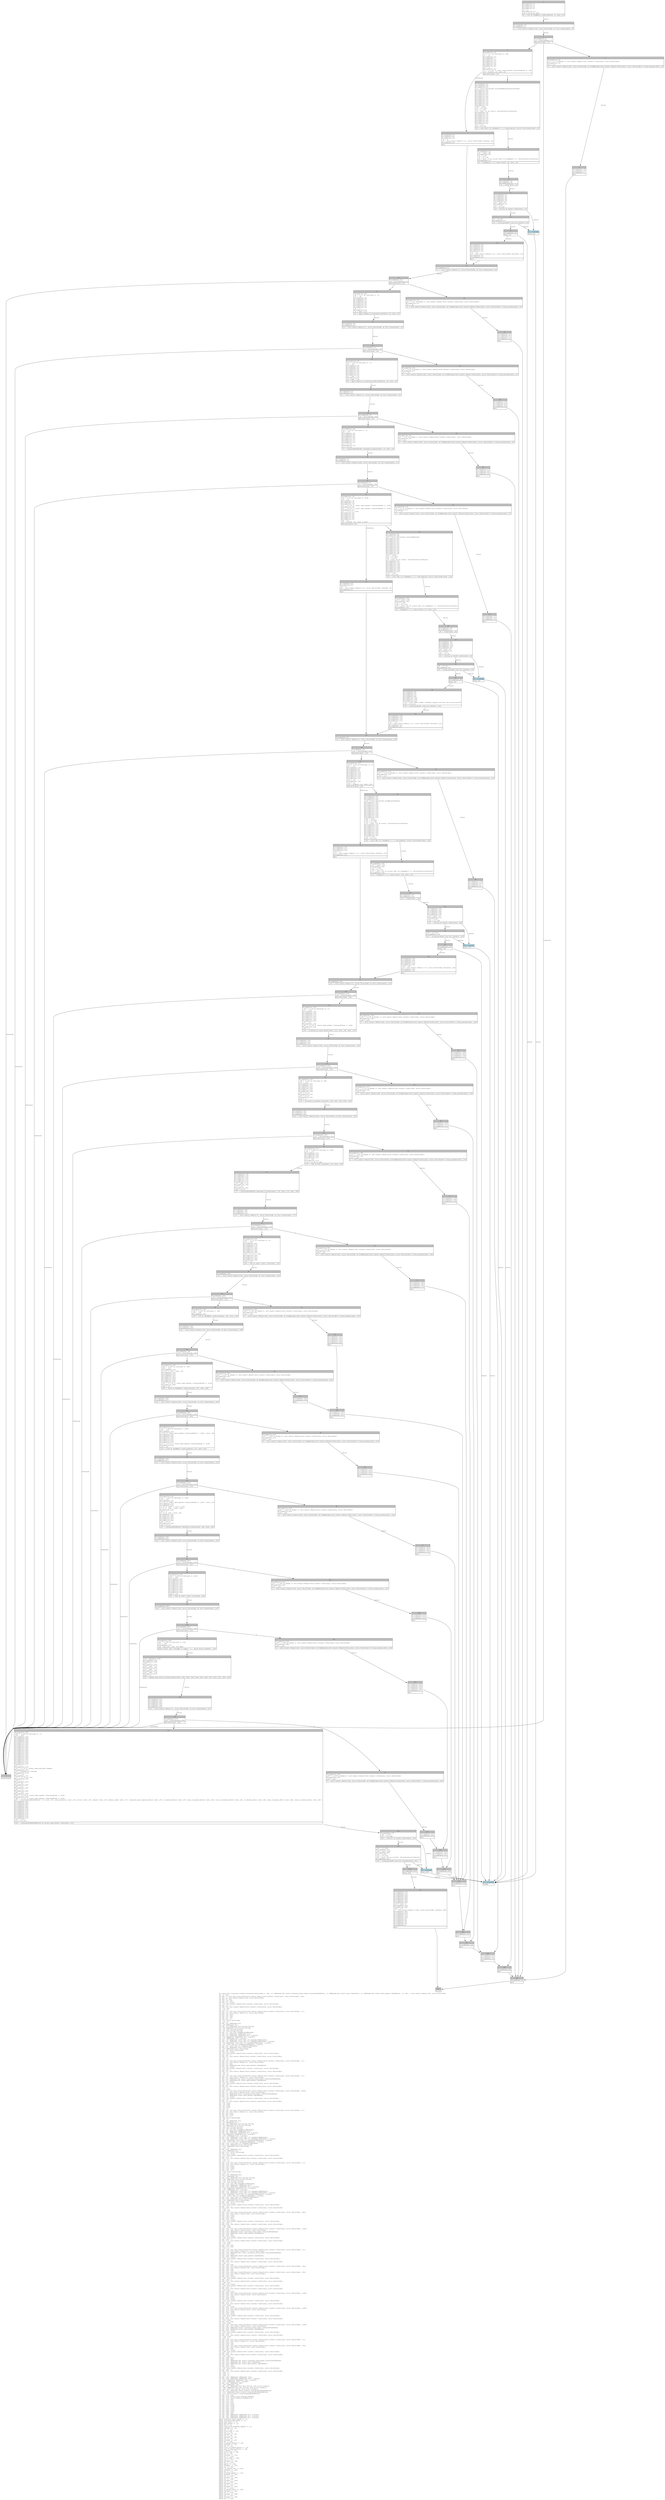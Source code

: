 digraph Mir_0_199 {
    graph [fontname="Courier, monospace"];
    node [fontname="Courier, monospace"];
    edge [fontname="Courier, monospace"];
    label=<fn controller::insurance::remove_insurance_fund_stake(_1: u64, _2: &amp;ReErased mut state::insurance_fund_stake::InsuranceFundStake, _3: &amp;ReErased mut state::user::UserStats, _4: &amp;ReErased mut state::spot_market::SpotMarket, _5: i64) -&gt; std::result::Result&lt;u64, error::ErrorCode&gt;<br align="left"/>let _6: i64;<br align="left"/>let mut _7: std::ops::ControlFlow&lt;std::result::Result&lt;std::convert::Infallible, error::ErrorCode&gt;, i64&gt;;<br align="left"/>let mut _8: std::result::Result&lt;i64, error::ErrorCode&gt;;<br align="left"/>let mut _9: i64;<br align="left"/>let mut _10: i64;<br align="left"/>let mut _11: isize;<br align="left"/>let _12: std::result::Result&lt;std::convert::Infallible, error::ErrorCode&gt;;<br align="left"/>let mut _13: !;<br align="left"/>let mut _14: std::result::Result&lt;std::convert::Infallible, error::ErrorCode&gt;;<br align="left"/>let _15: i64;<br align="left"/>let _16: ();<br align="left"/>let mut _17: std::ops::ControlFlow&lt;std::result::Result&lt;std::convert::Infallible, error::ErrorCode&gt;, ()&gt;;<br align="left"/>let mut _18: std::result::Result&lt;(), error::ErrorCode&gt;;<br align="left"/>let mut _19: bool;<br align="left"/>let mut _20: i64;<br align="left"/>let mut _21: i64;<br align="left"/>let mut _22: ();<br align="left"/>let _23: error::ErrorCode;<br align="left"/>let _24: ();<br align="left"/>let mut _25: &amp;ReErased str;<br align="left"/>let _26: &amp;ReErased str;<br align="left"/>let mut _27: &amp;ReErased std::string::String;<br align="left"/>let _28: &amp;ReErased std::string::String;<br align="left"/>let _29: std::string::String;<br align="left"/>let _30: std::string::String;<br align="left"/>let mut _31: std::fmt::Arguments&lt;ReErased&gt;;<br align="left"/>let mut _32: &amp;ReErased [&amp;ReErased str];<br align="left"/>let mut _33: &amp;ReErased [&amp;ReErased str; 2_usize];<br align="left"/>let _34: &amp;ReErased [&amp;ReErased str; 2_usize];<br align="left"/>let _35: [&amp;ReErased str; 2_usize];<br align="left"/>let mut _36: &amp;ReErased [core::fmt::rt::Argument&lt;ReErased&gt;];<br align="left"/>let mut _37: &amp;ReErased [core::fmt::rt::Argument&lt;ReErased&gt;; 1_usize];<br align="left"/>let _38: &amp;ReErased [core::fmt::rt::Argument&lt;ReErased&gt;; 1_usize];<br align="left"/>let _39: [core::fmt::rt::Argument&lt;ReErased&gt;; 1_usize];<br align="left"/>let mut _40: core::fmt::rt::Argument&lt;ReErased&gt;;<br align="left"/>let mut _41: &amp;ReErased error::ErrorCode;<br align="left"/>let _42: &amp;ReErased error::ErrorCode;<br align="left"/>let mut _43: error::ErrorCode;<br align="left"/>let mut _44: isize;<br align="left"/>let _45: std::result::Result&lt;std::convert::Infallible, error::ErrorCode&gt;;<br align="left"/>let mut _46: !;<br align="left"/>let mut _47: std::result::Result&lt;std::convert::Infallible, error::ErrorCode&gt;;<br align="left"/>let _48: ();<br align="left"/>let _49: ();<br align="left"/>let mut _50: std::ops::ControlFlow&lt;std::result::Result&lt;std::convert::Infallible, error::ErrorCode&gt;, ()&gt;;<br align="left"/>let mut _51: std::result::Result&lt;(), error::ErrorCode&gt;;<br align="left"/>let mut _52: u64;<br align="left"/>let mut _53: &amp;ReErased mut state::spot_market::SpotMarket;<br align="left"/>let mut _54: isize;<br align="left"/>let _55: std::result::Result&lt;std::convert::Infallible, error::ErrorCode&gt;;<br align="left"/>let mut _56: !;<br align="left"/>let mut _57: std::result::Result&lt;std::convert::Infallible, error::ErrorCode&gt;;<br align="left"/>let _58: ();<br align="left"/>let _59: ();<br align="left"/>let mut _60: std::ops::ControlFlow&lt;std::result::Result&lt;std::convert::Infallible, error::ErrorCode&gt;, ()&gt;;<br align="left"/>let mut _61: std::result::Result&lt;(), error::ErrorCode&gt;;<br align="left"/>let mut _62: &amp;ReErased mut state::insurance_fund_stake::InsuranceFundStake;<br align="left"/>let mut _63: &amp;ReErased mut state::spot_market::SpotMarket;<br align="left"/>let mut _64: isize;<br align="left"/>let _65: std::result::Result&lt;std::convert::Infallible, error::ErrorCode&gt;;<br align="left"/>let mut _66: !;<br align="left"/>let mut _67: std::result::Result&lt;std::convert::Infallible, error::ErrorCode&gt;;<br align="left"/>let _68: ();<br align="left"/>let _69: u128;<br align="left"/>let mut _70: std::ops::ControlFlow&lt;std::result::Result&lt;std::convert::Infallible, error::ErrorCode&gt;, u128&gt;;<br align="left"/>let mut _71: std::result::Result&lt;u128, error::ErrorCode&gt;;<br align="left"/>let mut _72: &amp;ReErased state::insurance_fund_stake::InsuranceFundStake;<br align="left"/>let mut _73: &amp;ReErased state::spot_market::SpotMarket;<br align="left"/>let mut _74: isize;<br align="left"/>let _75: std::result::Result&lt;std::convert::Infallible, error::ErrorCode&gt;;<br align="left"/>let mut _76: !;<br align="left"/>let mut _77: std::result::Result&lt;std::convert::Infallible, error::ErrorCode&gt;;<br align="left"/>let _78: u128;<br align="left"/>let _79: u128;<br align="left"/>let _80: u128;<br align="left"/>let _81: u128;<br align="left"/>let _82: ();<br align="left"/>let mut _83: std::ops::ControlFlow&lt;std::result::Result&lt;std::convert::Infallible, error::ErrorCode&gt;, ()&gt;;<br align="left"/>let mut _84: std::result::Result&lt;(), error::ErrorCode&gt;;<br align="left"/>let mut _85: bool;<br align="left"/>let mut _86: u128;<br align="left"/>let mut _87: ();<br align="left"/>let _88: error::ErrorCode;<br align="left"/>let _89: ();<br align="left"/>let mut _90: &amp;ReErased str;<br align="left"/>let _91: &amp;ReErased str;<br align="left"/>let mut _92: &amp;ReErased std::string::String;<br align="left"/>let _93: &amp;ReErased std::string::String;<br align="left"/>let _94: std::string::String;<br align="left"/>let _95: std::string::String;<br align="left"/>let mut _96: std::fmt::Arguments&lt;ReErased&gt;;<br align="left"/>let mut _97: &amp;ReErased [&amp;ReErased str];<br align="left"/>let mut _98: &amp;ReErased [&amp;ReErased str; 2_usize];<br align="left"/>let _99: &amp;ReErased [&amp;ReErased str; 2_usize];<br align="left"/>let _100: [&amp;ReErased str; 2_usize];<br align="left"/>let mut _101: &amp;ReErased [core::fmt::rt::Argument&lt;ReErased&gt;];<br align="left"/>let mut _102: &amp;ReErased [core::fmt::rt::Argument&lt;ReErased&gt;; 1_usize];<br align="left"/>let _103: &amp;ReErased [core::fmt::rt::Argument&lt;ReErased&gt;; 1_usize];<br align="left"/>let _104: [core::fmt::rt::Argument&lt;ReErased&gt;; 1_usize];<br align="left"/>let mut _105: core::fmt::rt::Argument&lt;ReErased&gt;;<br align="left"/>let mut _106: &amp;ReErased error::ErrorCode;<br align="left"/>let _107: &amp;ReErased error::ErrorCode;<br align="left"/>let _108: ();<br align="left"/>let mut _109: &amp;ReErased str;<br align="left"/>let _110: &amp;ReErased str;<br align="left"/>let mut _111: error::ErrorCode;<br align="left"/>let mut _112: isize;<br align="left"/>let _113: std::result::Result&lt;std::convert::Infallible, error::ErrorCode&gt;;<br align="left"/>let mut _114: !;<br align="left"/>let mut _115: std::result::Result&lt;std::convert::Infallible, error::ErrorCode&gt;;<br align="left"/>let _116: ();<br align="left"/>let _117: ();<br align="left"/>let mut _118: std::ops::ControlFlow&lt;std::result::Result&lt;std::convert::Infallible, error::ErrorCode&gt;, ()&gt;;<br align="left"/>let mut _119: std::result::Result&lt;(), error::ErrorCode&gt;;<br align="left"/>let mut _120: bool;<br align="left"/>let mut _121: u128;<br align="left"/>let mut _122: u128;<br align="left"/>let mut _123: ();<br align="left"/>let _124: error::ErrorCode;<br align="left"/>let _125: ();<br align="left"/>let mut _126: &amp;ReErased str;<br align="left"/>let _127: &amp;ReErased str;<br align="left"/>let mut _128: &amp;ReErased std::string::String;<br align="left"/>let _129: &amp;ReErased std::string::String;<br align="left"/>let _130: std::string::String;<br align="left"/>let _131: std::string::String;<br align="left"/>let mut _132: std::fmt::Arguments&lt;ReErased&gt;;<br align="left"/>let mut _133: &amp;ReErased [&amp;ReErased str];<br align="left"/>let mut _134: &amp;ReErased [&amp;ReErased str; 2_usize];<br align="left"/>let _135: &amp;ReErased [&amp;ReErased str; 2_usize];<br align="left"/>let _136: [&amp;ReErased str; 2_usize];<br align="left"/>let mut _137: &amp;ReErased [core::fmt::rt::Argument&lt;ReErased&gt;];<br align="left"/>let mut _138: &amp;ReErased [core::fmt::rt::Argument&lt;ReErased&gt;; 1_usize];<br align="left"/>let _139: &amp;ReErased [core::fmt::rt::Argument&lt;ReErased&gt;; 1_usize];<br align="left"/>let _140: [core::fmt::rt::Argument&lt;ReErased&gt;; 1_usize];<br align="left"/>let mut _141: core::fmt::rt::Argument&lt;ReErased&gt;;<br align="left"/>let mut _142: &amp;ReErased error::ErrorCode;<br align="left"/>let _143: &amp;ReErased error::ErrorCode;<br align="left"/>let mut _144: error::ErrorCode;<br align="left"/>let mut _145: isize;<br align="left"/>let _146: std::result::Result&lt;std::convert::Infallible, error::ErrorCode&gt;;<br align="left"/>let mut _147: !;<br align="left"/>let mut _148: std::result::Result&lt;std::convert::Infallible, error::ErrorCode&gt;;<br align="left"/>let _149: ();<br align="left"/>let _150: u64;<br align="left"/>let mut _151: std::ops::ControlFlow&lt;std::result::Result&lt;std::convert::Infallible, error::ErrorCode&gt;, u64&gt;;<br align="left"/>let mut _152: std::result::Result&lt;u64, error::ErrorCode&gt;;<br align="left"/>let mut _153: u128;<br align="left"/>let mut _154: u128;<br align="left"/>let mut _155: u64;<br align="left"/>let mut _156: isize;<br align="left"/>let _157: std::result::Result&lt;std::convert::Infallible, error::ErrorCode&gt;;<br align="left"/>let mut _158: !;<br align="left"/>let mut _159: std::result::Result&lt;std::convert::Infallible, error::ErrorCode&gt;;<br align="left"/>let _160: u64;<br align="left"/>let _161: u128;<br align="left"/>let mut _162: std::ops::ControlFlow&lt;std::result::Result&lt;std::convert::Infallible, error::ErrorCode&gt;, u128&gt;;<br align="left"/>let mut _163: std::result::Result&lt;u128, error::ErrorCode&gt;;<br align="left"/>let mut _164: &amp;ReErased state::insurance_fund_stake::InsuranceFundStake;<br align="left"/>let mut _165: &amp;ReErased state::spot_market::SpotMarket;<br align="left"/>let mut _166: u64;<br align="left"/>let mut _167: isize;<br align="left"/>let _168: std::result::Result&lt;std::convert::Infallible, error::ErrorCode&gt;;<br align="left"/>let mut _169: !;<br align="left"/>let mut _170: std::result::Result&lt;std::convert::Infallible, error::ErrorCode&gt;;<br align="left"/>let _171: u128;<br align="left"/>let _172: u64;<br align="left"/>let mut _173: u64;<br align="left"/>let mut _174: u64;<br align="left"/>let _175: ();<br align="left"/>let mut _176: std::ops::ControlFlow&lt;std::result::Result&lt;std::convert::Infallible, error::ErrorCode&gt;, ()&gt;;<br align="left"/>let mut _177: std::result::Result&lt;(), error::ErrorCode&gt;;<br align="left"/>let mut _178: &amp;ReErased mut state::insurance_fund_stake::InsuranceFundStake;<br align="left"/>let mut _179: u128;<br align="left"/>let mut _180: &amp;ReErased state::spot_market::SpotMarket;<br align="left"/>let mut _181: isize;<br align="left"/>let _182: std::result::Result&lt;std::convert::Infallible, error::ErrorCode&gt;;<br align="left"/>let mut _183: !;<br align="left"/>let mut _184: std::result::Result&lt;std::convert::Infallible, error::ErrorCode&gt;;<br align="left"/>let _185: ();<br align="left"/>let mut _186: i64;<br align="left"/>let mut _187: std::ops::ControlFlow&lt;std::result::Result&lt;std::convert::Infallible, error::ErrorCode&gt;, i64&gt;;<br align="left"/>let mut _188: std::result::Result&lt;i64, error::ErrorCode&gt;;<br align="left"/>let mut _189: i64;<br align="left"/>let mut _190: i64;<br align="left"/>let mut _191: std::ops::ControlFlow&lt;std::result::Result&lt;std::convert::Infallible, error::ErrorCode&gt;, i64&gt;;<br align="left"/>let mut _192: std::result::Result&lt;i64, error::ErrorCode&gt;;<br align="left"/>let mut _193: u64;<br align="left"/>let mut _194: isize;<br align="left"/>let _195: std::result::Result&lt;std::convert::Infallible, error::ErrorCode&gt;;<br align="left"/>let mut _196: !;<br align="left"/>let mut _197: std::result::Result&lt;std::convert::Infallible, error::ErrorCode&gt;;<br align="left"/>let _198: i64;<br align="left"/>let mut _199: isize;<br align="left"/>let _200: std::result::Result&lt;std::convert::Infallible, error::ErrorCode&gt;;<br align="left"/>let mut _201: !;<br align="left"/>let mut _202: std::result::Result&lt;std::convert::Infallible, error::ErrorCode&gt;;<br align="left"/>let _203: i64;<br align="left"/>let mut _204: u128;<br align="left"/>let mut _205: std::ops::ControlFlow&lt;std::result::Result&lt;std::convert::Infallible, error::ErrorCode&gt;, u128&gt;;<br align="left"/>let mut _206: std::result::Result&lt;u128, error::ErrorCode&gt;;<br align="left"/>let mut _207: u128;<br align="left"/>let mut _208: u128;<br align="left"/>let mut _209: isize;<br align="left"/>let _210: std::result::Result&lt;std::convert::Infallible, error::ErrorCode&gt;;<br align="left"/>let mut _211: !;<br align="left"/>let mut _212: std::result::Result&lt;std::convert::Infallible, error::ErrorCode&gt;;<br align="left"/>let _213: u128;<br align="left"/>let mut _214: u128;<br align="left"/>let mut _215: std::ops::ControlFlow&lt;std::result::Result&lt;std::convert::Infallible, error::ErrorCode&gt;, u128&gt;;<br align="left"/>let mut _216: std::result::Result&lt;u128, error::ErrorCode&gt;;<br align="left"/>let mut _217: u128;<br align="left"/>let mut _218: u128;<br align="left"/>let mut _219: isize;<br align="left"/>let _220: std::result::Result&lt;std::convert::Infallible, error::ErrorCode&gt;;<br align="left"/>let mut _221: !;<br align="left"/>let mut _222: std::result::Result&lt;std::convert::Infallible, error::ErrorCode&gt;;<br align="left"/>let _223: u128;<br align="left"/>let mut _224: i64;<br align="left"/>let _225: u128;<br align="left"/>let mut _226: std::ops::ControlFlow&lt;std::result::Result&lt;std::convert::Infallible, error::ErrorCode&gt;, u128&gt;;<br align="left"/>let mut _227: std::result::Result&lt;u128, error::ErrorCode&gt;;<br align="left"/>let mut _228: &amp;ReErased state::insurance_fund_stake::InsuranceFundStake;<br align="left"/>let mut _229: &amp;ReErased state::spot_market::SpotMarket;<br align="left"/>let mut _230: isize;<br align="left"/>let _231: std::result::Result&lt;std::convert::Infallible, error::ErrorCode&gt;;<br align="left"/>let mut _232: !;<br align="left"/>let mut _233: std::result::Result&lt;std::convert::Infallible, error::ErrorCode&gt;;<br align="left"/>let _234: u128;<br align="left"/>let _235: ();<br align="left"/>let mut _236: std::ops::ControlFlow&lt;std::result::Result&lt;std::convert::Infallible, error::ErrorCode&gt;, ()&gt;;<br align="left"/>let mut _237: std::result::Result&lt;(), error::ErrorCode&gt;;<br align="left"/>let mut _238: i64;<br align="left"/>let mut _239: i64;<br align="left"/>let mut _240: std::ops::ControlFlow&lt;std::result::Result&lt;std::convert::Infallible, error::ErrorCode&gt;, i64&gt;;<br align="left"/>let mut _241: std::result::Result&lt;i64, error::ErrorCode&gt;;<br align="left"/>let mut _242: u64;<br align="left"/>let mut _243: isize;<br align="left"/>let _244: std::result::Result&lt;std::convert::Infallible, error::ErrorCode&gt;;<br align="left"/>let mut _245: !;<br align="left"/>let mut _246: std::result::Result&lt;std::convert::Infallible, error::ErrorCode&gt;;<br align="left"/>let _247: i64;<br align="left"/>let mut _248: bool;<br align="left"/>let mut _249: u64;<br align="left"/>let mut _250: &amp;ReErased mut state::insurance_fund_stake::InsuranceFundStake;<br align="left"/>let mut _251: &amp;ReErased mut state::user::UserStats;<br align="left"/>let mut _252: &amp;ReErased mut state::spot_market::SpotMarket;<br align="left"/>let mut _253: i64;<br align="left"/>let mut _254: isize;<br align="left"/>let _255: std::result::Result&lt;std::convert::Infallible, error::ErrorCode&gt;;<br align="left"/>let mut _256: !;<br align="left"/>let mut _257: std::result::Result&lt;std::convert::Infallible, error::ErrorCode&gt;;<br align="left"/>let _258: ();<br align="left"/>let _259: ();<br align="left"/>let _260: ();<br align="left"/>let mut _261: &amp;ReErased [&amp;ReErased [u8]];<br align="left"/>let mut _262: &amp;ReErased [&amp;ReErased [u8]; 1_usize];<br align="left"/>let _263: &amp;ReErased [&amp;ReErased [u8]; 1_usize];<br align="left"/>let _264: [&amp;ReErased [u8]; 1_usize];<br align="left"/>let mut _265: &amp;ReErased [u8];<br align="left"/>let _266: &amp;ReErased [u8];<br align="left"/>let mut _267: &amp;ReErased std::vec::Vec&lt;u8, std::alloc::Global&gt;;<br align="left"/>let _268: &amp;ReErased std::vec::Vec&lt;u8, std::alloc::Global&gt;;<br align="left"/>let _269: std::vec::Vec&lt;u8, std::alloc::Global&gt;;<br align="left"/>let mut _270: &amp;ReErased state::events::InsuranceFundStakeRecord;<br align="left"/>let _271: &amp;ReErased state::events::InsuranceFundStakeRecord;<br align="left"/>let _272: state::events::InsuranceFundStakeRecord;<br align="left"/>let mut _273: i64;<br align="left"/>let mut _274: anchor_lang::prelude::Pubkey;<br align="left"/>let mut _275: state::events::StakeAction;<br align="left"/>let mut _276: u64;<br align="left"/>let mut _277: u16;<br align="left"/>let mut _278: u64;<br align="left"/>let mut _279: u128;<br align="left"/>let mut _280: u128;<br align="left"/>let mut _281: u128;<br align="left"/>let mut _282: u128;<br align="left"/>let mut _283: u128;<br align="left"/>let mut _284: u128;<br align="left"/>let mut _285: u64;<br align="left"/>let mut _286: &amp;ReErased [&amp;ReErased str; 2_usize];<br align="left"/>let mut _287: &amp;ReErased [&amp;ReErased str; 2_usize];<br align="left"/>let mut _288: &amp;ReErased [&amp;ReErased str; 2_usize];<br align="left"/>debug insurance_vault_amount =&gt; _1;<br align="left"/>debug insurance_fund_stake =&gt; _2;<br align="left"/>debug user_stats =&gt; _3;<br align="left"/>debug spot_market =&gt; _4;<br align="left"/>debug now =&gt; _5;<br align="left"/>debug time_since_withdraw_request =&gt; _6;<br align="left"/>debug residual =&gt; _12;<br align="left"/>debug val =&gt; _15;<br align="left"/>debug error_code =&gt; _23;<br align="left"/>debug res =&gt; _30;<br align="left"/>debug residual =&gt; _45;<br align="left"/>debug val =&gt; _48;<br align="left"/>debug residual =&gt; _55;<br align="left"/>debug val =&gt; _58;<br align="left"/>debug residual =&gt; _65;<br align="left"/>debug val =&gt; _68;<br align="left"/>debug if_shares_before =&gt; _69;<br align="left"/>debug residual =&gt; _75;<br align="left"/>debug val =&gt; _78;<br align="left"/>debug total_if_shares_before =&gt; _79;<br align="left"/>debug user_if_shares_before =&gt; _80;<br align="left"/>debug n_shares =&gt; _81;<br align="left"/>debug error_code =&gt; _88;<br align="left"/>debug res =&gt; _95;<br align="left"/>debug residual =&gt; _113;<br align="left"/>debug val =&gt; _116;<br align="left"/>debug error_code =&gt; _124;<br align="left"/>debug res =&gt; _131;<br align="left"/>debug residual =&gt; _146;<br align="left"/>debug val =&gt; _149;<br align="left"/>debug amount =&gt; _150;<br align="left"/>debug residual =&gt; _157;<br align="left"/>debug val =&gt; _160;<br align="left"/>debug _if_shares_lost =&gt; _161;<br align="left"/>debug residual =&gt; _168;<br align="left"/>debug val =&gt; _171;<br align="left"/>debug withdraw_amount =&gt; _172;<br align="left"/>debug residual =&gt; _182;<br align="left"/>debug val =&gt; _185;<br align="left"/>debug residual =&gt; _195;<br align="left"/>debug val =&gt; _198;<br align="left"/>debug residual =&gt; _200;<br align="left"/>debug val =&gt; _203;<br align="left"/>debug residual =&gt; _210;<br align="left"/>debug val =&gt; _213;<br align="left"/>debug residual =&gt; _220;<br align="left"/>debug val =&gt; _223;<br align="left"/>debug if_shares_after =&gt; _225;<br align="left"/>debug residual =&gt; _231;<br align="left"/>debug val =&gt; _234;<br align="left"/>debug residual =&gt; _244;<br align="left"/>debug val =&gt; _247;<br align="left"/>debug residual =&gt; _255;<br align="left"/>debug val =&gt; _258;<br align="left"/>>;
    bb0__0_199 [shape="none", label=<<table border="0" cellborder="1" cellspacing="0"><tr><td bgcolor="gray" align="center" colspan="1">0</td></tr><tr><td align="left" balign="left">StorageLive(_6)<br/>StorageLive(_7)<br/>StorageLive(_8)<br/>StorageLive(_9)<br/>_9 = _5<br/>StorageLive(_10)<br/>_10 = ((*_2).6: i64)<br/></td></tr><tr><td align="left">_8 = &lt;i64 as SafeMath&gt;::safe_sub(move _9, move _10)</td></tr></table>>];
    bb1__0_199 [shape="none", label=<<table border="0" cellborder="1" cellspacing="0"><tr><td bgcolor="gray" align="center" colspan="1">1</td></tr><tr><td align="left" balign="left">StorageDead(_10)<br/>StorageDead(_9)<br/></td></tr><tr><td align="left">_7 = &lt;std::result::Result&lt;i64, error::ErrorCode&gt; as Try&gt;::branch(move _8)</td></tr></table>>];
    bb2__0_199 [shape="none", label=<<table border="0" cellborder="1" cellspacing="0"><tr><td bgcolor="gray" align="center" colspan="1">2</td></tr><tr><td align="left" balign="left">StorageDead(_8)<br/>_11 = discriminant(_7)<br/></td></tr><tr><td align="left">switchInt(move _11)</td></tr></table>>];
    bb3__0_199 [shape="none", label=<<table border="0" cellborder="1" cellspacing="0"><tr><td bgcolor="gray" align="center" colspan="1">3</td></tr><tr><td align="left" balign="left">StorageLive(_15)<br/>_15 = ((_7 as Continue).0: i64)<br/>_6 = _15<br/>StorageDead(_15)<br/>StorageDead(_7)<br/>StorageLive(_16)<br/>StorageLive(_17)<br/>StorageLive(_18)<br/>StorageLive(_19)<br/>StorageLive(_20)<br/>_20 = _6<br/>StorageLive(_21)<br/>_21 = (((*_4).9: state::spot_market::InsuranceFund).4: i64)<br/>_19 = Ge(move _20, move _21)<br/></td></tr><tr><td align="left">switchInt(move _19)</td></tr></table>>];
    bb4__0_199 [shape="none", label=<<table border="0" cellborder="1" cellspacing="0"><tr><td bgcolor="gray" align="center" colspan="1">4</td></tr><tr><td align="left">unreachable</td></tr></table>>];
    bb5__0_199 [shape="none", label=<<table border="0" cellborder="1" cellspacing="0"><tr><td bgcolor="gray" align="center" colspan="1">5</td></tr><tr><td align="left" balign="left">StorageLive(_12)<br/>_12 = ((_7 as Break).0: std::result::Result&lt;std::convert::Infallible, error::ErrorCode&gt;)<br/>StorageLive(_14)<br/>_14 = _12<br/></td></tr><tr><td align="left">_0 = &lt;std::result::Result&lt;u64, error::ErrorCode&gt; as FromResidual&lt;std::result::Result&lt;Infallible, error::ErrorCode&gt;&gt;&gt;::from_residual(move _14)</td></tr></table>>];
    bb6__0_199 [shape="none", label=<<table border="0" cellborder="1" cellspacing="0"><tr><td bgcolor="gray" align="center" colspan="1">6</td></tr><tr><td align="left" balign="left">StorageDead(_14)<br/>StorageDead(_12)<br/>StorageDead(_7)<br/></td></tr><tr><td align="left">goto</td></tr></table>>];
    bb7__0_199 [shape="none", label=<<table border="0" cellborder="1" cellspacing="0"><tr><td bgcolor="gray" align="center" colspan="1">7</td></tr><tr><td align="left" balign="left">StorageDead(_21)<br/>StorageDead(_20)<br/>StorageLive(_22)<br/>_22 = ()<br/>_18 = std::result::Result::&lt;(), error::ErrorCode&gt;::Ok(move _22)<br/>StorageDead(_22)<br/></td></tr><tr><td align="left">goto</td></tr></table>>];
    bb8__0_199 [shape="none", label=<<table border="0" cellborder="1" cellspacing="0"><tr><td bgcolor="gray" align="center" colspan="1">8</td></tr><tr><td align="left" balign="left">StorageDead(_21)<br/>StorageDead(_20)<br/>StorageLive(_23)<br/>_23 = error::ErrorCode::TryingToRemoveLiquidityTooFast<br/>StorageLive(_24)<br/>StorageLive(_25)<br/>StorageLive(_26)<br/>StorageLive(_27)<br/>StorageLive(_28)<br/>StorageLive(_29)<br/>StorageLive(_30)<br/>StorageLive(_31)<br/>StorageLive(_32)<br/>StorageLive(_33)<br/>StorageLive(_34)<br/>_288 = const _<br/>_34 = &amp;(*_288)<br/>_33 = &amp;(*_34)<br/>_32 = move _33 as &amp;[&amp;str] (PointerCoercion(Unsize))<br/>StorageDead(_33)<br/>StorageLive(_36)<br/>StorageLive(_37)<br/>StorageLive(_38)<br/>StorageLive(_39)<br/>StorageLive(_40)<br/>StorageLive(_41)<br/>StorageLive(_42)<br/>_42 = &amp;_23<br/>_41 = &amp;(*_42)<br/></td></tr><tr><td align="left">_40 = core::fmt::rt::Argument::&lt;'_&gt;::new_display::&lt;error::ErrorCode&gt;(move _41)</td></tr></table>>];
    bb9__0_199 [shape="none", label=<<table border="0" cellborder="1" cellspacing="0"><tr><td bgcolor="gray" align="center" colspan="1">9</td></tr><tr><td align="left" balign="left">StorageDead(_41)<br/>_39 = [move _40]<br/>StorageDead(_40)<br/>_38 = &amp;_39<br/>_37 = &amp;(*_38)<br/>_36 = move _37 as &amp;[core::fmt::rt::Argument&lt;'_&gt;] (PointerCoercion(Unsize))<br/>StorageDead(_37)<br/></td></tr><tr><td align="left">_31 = Arguments::&lt;'_&gt;::new_v1(move _32, move _36)</td></tr></table>>];
    bb10__0_199 [shape="none", label=<<table border="0" cellborder="1" cellspacing="0"><tr><td bgcolor="gray" align="center" colspan="1">10</td></tr><tr><td align="left" balign="left">StorageDead(_36)<br/>StorageDead(_32)<br/></td></tr><tr><td align="left">_30 = format(move _31)</td></tr></table>>];
    bb11__0_199 [shape="none", label=<<table border="0" cellborder="1" cellspacing="0"><tr><td bgcolor="gray" align="center" colspan="1">11</td></tr><tr><td align="left" balign="left">StorageDead(_31)<br/>StorageDead(_42)<br/>StorageDead(_39)<br/>StorageDead(_38)<br/>StorageDead(_34)<br/>_29 = move _30<br/>StorageDead(_30)<br/>_28 = &amp;_29<br/>_27 = &amp;(*_28)<br/></td></tr><tr><td align="left">_26 = &lt;String as Deref&gt;::deref(move _27)</td></tr></table>>];
    bb12__0_199 [shape="none", label=<<table border="0" cellborder="1" cellspacing="0"><tr><td bgcolor="gray" align="center" colspan="1">12</td></tr><tr><td align="left" balign="left">_25 = &amp;(*_26)<br/>StorageDead(_27)<br/></td></tr><tr><td align="left">_24 = solana_program::log::sol_log(move _25)</td></tr></table>>];
    bb13__0_199 [shape="none", label=<<table border="0" cellborder="1" cellspacing="0"><tr><td bgcolor="gray" align="center" colspan="1">13</td></tr><tr><td align="left" balign="left">StorageDead(_25)<br/></td></tr><tr><td align="left">drop(_29)</td></tr></table>>];
    bb14__0_199 [shape="none", label=<<table border="0" cellborder="1" cellspacing="0"><tr><td bgcolor="gray" align="center" colspan="1">14</td></tr><tr><td align="left" balign="left">StorageDead(_29)<br/>StorageDead(_28)<br/>StorageDead(_26)<br/>StorageDead(_24)<br/>StorageLive(_43)<br/>_43 = _23<br/>_18 = std::result::Result::&lt;(), error::ErrorCode&gt;::Err(move _43)<br/>StorageDead(_43)<br/>StorageDead(_23)<br/></td></tr><tr><td align="left">goto</td></tr></table>>];
    bb15__0_199 [shape="none", label=<<table border="0" cellborder="1" cellspacing="0"><tr><td bgcolor="gray" align="center" colspan="1">15</td></tr><tr><td align="left" balign="left">StorageDead(_19)<br/></td></tr><tr><td align="left">_17 = &lt;std::result::Result&lt;(), error::ErrorCode&gt; as Try&gt;::branch(move _18)</td></tr></table>>];
    bb16__0_199 [shape="none", label=<<table border="0" cellborder="1" cellspacing="0"><tr><td bgcolor="gray" align="center" colspan="1">16</td></tr><tr><td align="left" balign="left">StorageDead(_18)<br/>_44 = discriminant(_17)<br/></td></tr><tr><td align="left">switchInt(move _44)</td></tr></table>>];
    bb17__0_199 [shape="none", label=<<table border="0" cellborder="1" cellspacing="0"><tr><td bgcolor="gray" align="center" colspan="1">17</td></tr><tr><td align="left" balign="left">StorageLive(_48)<br/>_48 = ((_17 as Continue).0: ())<br/>_16 = _48<br/>StorageDead(_48)<br/>StorageDead(_17)<br/>StorageDead(_16)<br/>StorageLive(_49)<br/>StorageLive(_50)<br/>StorageLive(_51)<br/>StorageLive(_52)<br/>_52 = _1<br/>StorageLive(_53)<br/>_53 = &amp;mut (*_4)<br/></td></tr><tr><td align="left">_51 = apply_rebase_to_insurance_fund(move _52, move _53)</td></tr></table>>];
    bb18__0_199 [shape="none", label=<<table border="0" cellborder="1" cellspacing="0"><tr><td bgcolor="gray" align="center" colspan="1">18</td></tr><tr><td align="left" balign="left">StorageLive(_45)<br/>_45 = ((_17 as Break).0: std::result::Result&lt;std::convert::Infallible, error::ErrorCode&gt;)<br/>StorageLive(_47)<br/>_47 = _45<br/></td></tr><tr><td align="left">_0 = &lt;std::result::Result&lt;u64, error::ErrorCode&gt; as FromResidual&lt;std::result::Result&lt;Infallible, error::ErrorCode&gt;&gt;&gt;::from_residual(move _47)</td></tr></table>>];
    bb19__0_199 [shape="none", label=<<table border="0" cellborder="1" cellspacing="0"><tr><td bgcolor="gray" align="center" colspan="1">19</td></tr><tr><td align="left" balign="left">StorageDead(_47)<br/>StorageDead(_45)<br/>StorageDead(_17)<br/>StorageDead(_16)<br/></td></tr><tr><td align="left">goto</td></tr></table>>];
    bb20__0_199 [shape="none", label=<<table border="0" cellborder="1" cellspacing="0"><tr><td bgcolor="gray" align="center" colspan="1">20</td></tr><tr><td align="left" balign="left">StorageDead(_53)<br/>StorageDead(_52)<br/></td></tr><tr><td align="left">_50 = &lt;std::result::Result&lt;(), error::ErrorCode&gt; as Try&gt;::branch(move _51)</td></tr></table>>];
    bb21__0_199 [shape="none", label=<<table border="0" cellborder="1" cellspacing="0"><tr><td bgcolor="gray" align="center" colspan="1">21</td></tr><tr><td align="left" balign="left">StorageDead(_51)<br/>_54 = discriminant(_50)<br/></td></tr><tr><td align="left">switchInt(move _54)</td></tr></table>>];
    bb22__0_199 [shape="none", label=<<table border="0" cellborder="1" cellspacing="0"><tr><td bgcolor="gray" align="center" colspan="1">22</td></tr><tr><td align="left" balign="left">StorageLive(_58)<br/>_58 = ((_50 as Continue).0: ())<br/>_49 = _58<br/>StorageDead(_58)<br/>StorageDead(_50)<br/>StorageDead(_49)<br/>StorageLive(_59)<br/>StorageLive(_60)<br/>StorageLive(_61)<br/>StorageLive(_62)<br/>_62 = &amp;mut (*_2)<br/>StorageLive(_63)<br/>_63 = &amp;mut (*_4)<br/></td></tr><tr><td align="left">_61 = apply_rebase_to_insurance_fund_stake(move _62, move _63)</td></tr></table>>];
    bb23__0_199 [shape="none", label=<<table border="0" cellborder="1" cellspacing="0"><tr><td bgcolor="gray" align="center" colspan="1">23</td></tr><tr><td align="left" balign="left">StorageLive(_55)<br/>_55 = ((_50 as Break).0: std::result::Result&lt;std::convert::Infallible, error::ErrorCode&gt;)<br/>StorageLive(_57)<br/>_57 = _55<br/></td></tr><tr><td align="left">_0 = &lt;std::result::Result&lt;u64, error::ErrorCode&gt; as FromResidual&lt;std::result::Result&lt;Infallible, error::ErrorCode&gt;&gt;&gt;::from_residual(move _57)</td></tr></table>>];
    bb24__0_199 [shape="none", label=<<table border="0" cellborder="1" cellspacing="0"><tr><td bgcolor="gray" align="center" colspan="1">24</td></tr><tr><td align="left" balign="left">StorageDead(_57)<br/>StorageDead(_55)<br/>StorageDead(_50)<br/>StorageDead(_49)<br/></td></tr><tr><td align="left">goto</td></tr></table>>];
    bb25__0_199 [shape="none", label=<<table border="0" cellborder="1" cellspacing="0"><tr><td bgcolor="gray" align="center" colspan="1">25</td></tr><tr><td align="left" balign="left">StorageDead(_63)<br/>StorageDead(_62)<br/></td></tr><tr><td align="left">_60 = &lt;std::result::Result&lt;(), error::ErrorCode&gt; as Try&gt;::branch(move _61)</td></tr></table>>];
    bb26__0_199 [shape="none", label=<<table border="0" cellborder="1" cellspacing="0"><tr><td bgcolor="gray" align="center" colspan="1">26</td></tr><tr><td align="left" balign="left">StorageDead(_61)<br/>_64 = discriminant(_60)<br/></td></tr><tr><td align="left">switchInt(move _64)</td></tr></table>>];
    bb27__0_199 [shape="none", label=<<table border="0" cellborder="1" cellspacing="0"><tr><td bgcolor="gray" align="center" colspan="1">27</td></tr><tr><td align="left" balign="left">StorageLive(_68)<br/>_68 = ((_60 as Continue).0: ())<br/>_59 = _68<br/>StorageDead(_68)<br/>StorageDead(_60)<br/>StorageDead(_59)<br/>StorageLive(_69)<br/>StorageLive(_70)<br/>StorageLive(_71)<br/>StorageLive(_72)<br/>_72 = &amp;(*_2)<br/>StorageLive(_73)<br/>_73 = &amp;(*_4)<br/></td></tr><tr><td align="left">_71 = InsuranceFundStake::checked_if_shares(move _72, move _73)</td></tr></table>>];
    bb28__0_199 [shape="none", label=<<table border="0" cellborder="1" cellspacing="0"><tr><td bgcolor="gray" align="center" colspan="1">28</td></tr><tr><td align="left" balign="left">StorageLive(_65)<br/>_65 = ((_60 as Break).0: std::result::Result&lt;std::convert::Infallible, error::ErrorCode&gt;)<br/>StorageLive(_67)<br/>_67 = _65<br/></td></tr><tr><td align="left">_0 = &lt;std::result::Result&lt;u64, error::ErrorCode&gt; as FromResidual&lt;std::result::Result&lt;Infallible, error::ErrorCode&gt;&gt;&gt;::from_residual(move _67)</td></tr></table>>];
    bb29__0_199 [shape="none", label=<<table border="0" cellborder="1" cellspacing="0"><tr><td bgcolor="gray" align="center" colspan="1">29</td></tr><tr><td align="left" balign="left">StorageDead(_67)<br/>StorageDead(_65)<br/>StorageDead(_60)<br/>StorageDead(_59)<br/></td></tr><tr><td align="left">goto</td></tr></table>>];
    bb30__0_199 [shape="none", label=<<table border="0" cellborder="1" cellspacing="0"><tr><td bgcolor="gray" align="center" colspan="1">30</td></tr><tr><td align="left" balign="left">StorageDead(_73)<br/>StorageDead(_72)<br/></td></tr><tr><td align="left">_70 = &lt;std::result::Result&lt;u128, error::ErrorCode&gt; as Try&gt;::branch(move _71)</td></tr></table>>];
    bb31__0_199 [shape="none", label=<<table border="0" cellborder="1" cellspacing="0"><tr><td bgcolor="gray" align="center" colspan="1">31</td></tr><tr><td align="left" balign="left">StorageDead(_71)<br/>_74 = discriminant(_70)<br/></td></tr><tr><td align="left">switchInt(move _74)</td></tr></table>>];
    bb32__0_199 [shape="none", label=<<table border="0" cellborder="1" cellspacing="0"><tr><td bgcolor="gray" align="center" colspan="1">32</td></tr><tr><td align="left" balign="left">StorageLive(_78)<br/>_78 = ((_70 as Continue).0: u128)<br/>_69 = _78<br/>StorageDead(_78)<br/>StorageDead(_70)<br/>StorageLive(_79)<br/>_79 = (((*_4).9: state::spot_market::InsuranceFund).1: u128)<br/>StorageLive(_80)<br/>_80 = (((*_4).9: state::spot_market::InsuranceFund).2: u128)<br/>StorageLive(_81)<br/>_81 = ((*_2).2: u128)<br/>StorageLive(_82)<br/>StorageLive(_83)<br/>StorageLive(_84)<br/>StorageLive(_85)<br/>StorageLive(_86)<br/>_86 = _81<br/>_85 = Gt(move _86, const 0_u128)<br/></td></tr><tr><td align="left">switchInt(move _85)</td></tr></table>>];
    bb33__0_199 [shape="none", label=<<table border="0" cellborder="1" cellspacing="0"><tr><td bgcolor="gray" align="center" colspan="1">33</td></tr><tr><td align="left" balign="left">StorageLive(_75)<br/>_75 = ((_70 as Break).0: std::result::Result&lt;std::convert::Infallible, error::ErrorCode&gt;)<br/>StorageLive(_77)<br/>_77 = _75<br/></td></tr><tr><td align="left">_0 = &lt;std::result::Result&lt;u64, error::ErrorCode&gt; as FromResidual&lt;std::result::Result&lt;Infallible, error::ErrorCode&gt;&gt;&gt;::from_residual(move _77)</td></tr></table>>];
    bb34__0_199 [shape="none", label=<<table border="0" cellborder="1" cellspacing="0"><tr><td bgcolor="gray" align="center" colspan="1">34</td></tr><tr><td align="left" balign="left">StorageDead(_77)<br/>StorageDead(_75)<br/>StorageDead(_70)<br/></td></tr><tr><td align="left">goto</td></tr></table>>];
    bb35__0_199 [shape="none", label=<<table border="0" cellborder="1" cellspacing="0"><tr><td bgcolor="gray" align="center" colspan="1">35</td></tr><tr><td align="left" balign="left">StorageDead(_86)<br/>StorageLive(_87)<br/>_87 = ()<br/>_84 = std::result::Result::&lt;(), error::ErrorCode&gt;::Ok(move _87)<br/>StorageDead(_87)<br/></td></tr><tr><td align="left">goto</td></tr></table>>];
    bb36__0_199 [shape="none", label=<<table border="0" cellborder="1" cellspacing="0"><tr><td bgcolor="gray" align="center" colspan="1">36</td></tr><tr><td align="left" balign="left">StorageDead(_86)<br/>StorageLive(_88)<br/>_88 = error::ErrorCode::InvalidIFUnstake<br/>StorageLive(_89)<br/>StorageLive(_90)<br/>StorageLive(_91)<br/>StorageLive(_92)<br/>StorageLive(_93)<br/>StorageLive(_94)<br/>StorageLive(_95)<br/>StorageLive(_96)<br/>StorageLive(_97)<br/>StorageLive(_98)<br/>StorageLive(_99)<br/>_287 = const _<br/>_99 = &amp;(*_287)<br/>_98 = &amp;(*_99)<br/>_97 = move _98 as &amp;[&amp;str] (PointerCoercion(Unsize))<br/>StorageDead(_98)<br/>StorageLive(_101)<br/>StorageLive(_102)<br/>StorageLive(_103)<br/>StorageLive(_104)<br/>StorageLive(_105)<br/>StorageLive(_106)<br/>StorageLive(_107)<br/>_107 = &amp;_88<br/>_106 = &amp;(*_107)<br/></td></tr><tr><td align="left">_105 = core::fmt::rt::Argument::&lt;'_&gt;::new_display::&lt;error::ErrorCode&gt;(move _106)</td></tr></table>>];
    bb37__0_199 [shape="none", label=<<table border="0" cellborder="1" cellspacing="0"><tr><td bgcolor="gray" align="center" colspan="1">37</td></tr><tr><td align="left" balign="left">StorageDead(_106)<br/>_104 = [move _105]<br/>StorageDead(_105)<br/>_103 = &amp;_104<br/>_102 = &amp;(*_103)<br/>_101 = move _102 as &amp;[core::fmt::rt::Argument&lt;'_&gt;] (PointerCoercion(Unsize))<br/>StorageDead(_102)<br/></td></tr><tr><td align="left">_96 = Arguments::&lt;'_&gt;::new_v1(move _97, move _101)</td></tr></table>>];
    bb38__0_199 [shape="none", label=<<table border="0" cellborder="1" cellspacing="0"><tr><td bgcolor="gray" align="center" colspan="1">38</td></tr><tr><td align="left" balign="left">StorageDead(_101)<br/>StorageDead(_97)<br/></td></tr><tr><td align="left">_95 = format(move _96)</td></tr></table>>];
    bb39__0_199 [shape="none", label=<<table border="0" cellborder="1" cellspacing="0"><tr><td bgcolor="gray" align="center" colspan="1">39</td></tr><tr><td align="left" balign="left">StorageDead(_96)<br/>StorageDead(_107)<br/>StorageDead(_104)<br/>StorageDead(_103)<br/>StorageDead(_99)<br/>_94 = move _95<br/>StorageDead(_95)<br/>_93 = &amp;_94<br/>_92 = &amp;(*_93)<br/></td></tr><tr><td align="left">_91 = &lt;String as Deref&gt;::deref(move _92)</td></tr></table>>];
    bb40__0_199 [shape="none", label=<<table border="0" cellborder="1" cellspacing="0"><tr><td bgcolor="gray" align="center" colspan="1">40</td></tr><tr><td align="left" balign="left">_90 = &amp;(*_91)<br/>StorageDead(_92)<br/></td></tr><tr><td align="left">_89 = solana_program::log::sol_log(move _90)</td></tr></table>>];
    bb41__0_199 [shape="none", label=<<table border="0" cellborder="1" cellspacing="0"><tr><td bgcolor="gray" align="center" colspan="1">41</td></tr><tr><td align="left" balign="left">StorageDead(_90)<br/></td></tr><tr><td align="left">drop(_94)</td></tr></table>>];
    bb42__0_199 [shape="none", label=<<table border="0" cellborder="1" cellspacing="0"><tr><td bgcolor="gray" align="center" colspan="1">42</td></tr><tr><td align="left" balign="left">StorageDead(_94)<br/>StorageDead(_93)<br/>StorageDead(_91)<br/>StorageDead(_89)<br/>StorageLive(_108)<br/>StorageLive(_109)<br/>StorageLive(_110)<br/>_110 = const &quot;Must submit withdraw request and wait the escrow period&quot;<br/>_109 = &amp;(*_110)<br/></td></tr><tr><td align="left">_108 = solana_program::log::sol_log(move _109)</td></tr></table>>];
    bb43__0_199 [shape="none", label=<<table border="0" cellborder="1" cellspacing="0"><tr><td bgcolor="gray" align="center" colspan="1">43</td></tr><tr><td align="left" balign="left">StorageDead(_109)<br/>StorageDead(_110)<br/>StorageDead(_108)<br/>StorageLive(_111)<br/>_111 = _88<br/>_84 = std::result::Result::&lt;(), error::ErrorCode&gt;::Err(move _111)<br/>StorageDead(_111)<br/>StorageDead(_88)<br/></td></tr><tr><td align="left">goto</td></tr></table>>];
    bb44__0_199 [shape="none", label=<<table border="0" cellborder="1" cellspacing="0"><tr><td bgcolor="gray" align="center" colspan="1">44</td></tr><tr><td align="left" balign="left">StorageDead(_85)<br/></td></tr><tr><td align="left">_83 = &lt;std::result::Result&lt;(), error::ErrorCode&gt; as Try&gt;::branch(move _84)</td></tr></table>>];
    bb45__0_199 [shape="none", label=<<table border="0" cellborder="1" cellspacing="0"><tr><td bgcolor="gray" align="center" colspan="1">45</td></tr><tr><td align="left" balign="left">StorageDead(_84)<br/>_112 = discriminant(_83)<br/></td></tr><tr><td align="left">switchInt(move _112)</td></tr></table>>];
    bb46__0_199 [shape="none", label=<<table border="0" cellborder="1" cellspacing="0"><tr><td bgcolor="gray" align="center" colspan="1">46</td></tr><tr><td align="left" balign="left">StorageLive(_116)<br/>_116 = ((_83 as Continue).0: ())<br/>_82 = _116<br/>StorageDead(_116)<br/>StorageDead(_83)<br/>StorageDead(_82)<br/>StorageLive(_117)<br/>StorageLive(_118)<br/>StorageLive(_119)<br/>StorageLive(_120)<br/>StorageLive(_121)<br/>_121 = _69<br/>StorageLive(_122)<br/>_122 = _81<br/>_120 = Ge(move _121, move _122)<br/></td></tr><tr><td align="left">switchInt(move _120)</td></tr></table>>];
    bb47__0_199 [shape="none", label=<<table border="0" cellborder="1" cellspacing="0"><tr><td bgcolor="gray" align="center" colspan="1">47</td></tr><tr><td align="left" balign="left">StorageLive(_113)<br/>_113 = ((_83 as Break).0: std::result::Result&lt;std::convert::Infallible, error::ErrorCode&gt;)<br/>StorageLive(_115)<br/>_115 = _113<br/></td></tr><tr><td align="left">_0 = &lt;std::result::Result&lt;u64, error::ErrorCode&gt; as FromResidual&lt;std::result::Result&lt;Infallible, error::ErrorCode&gt;&gt;&gt;::from_residual(move _115)</td></tr></table>>];
    bb48__0_199 [shape="none", label=<<table border="0" cellborder="1" cellspacing="0"><tr><td bgcolor="gray" align="center" colspan="1">48</td></tr><tr><td align="left" balign="left">StorageDead(_115)<br/>StorageDead(_113)<br/>StorageDead(_83)<br/>StorageDead(_82)<br/></td></tr><tr><td align="left">goto</td></tr></table>>];
    bb49__0_199 [shape="none", label=<<table border="0" cellborder="1" cellspacing="0"><tr><td bgcolor="gray" align="center" colspan="1">49</td></tr><tr><td align="left" balign="left">StorageDead(_122)<br/>StorageDead(_121)<br/>StorageLive(_123)<br/>_123 = ()<br/>_119 = std::result::Result::&lt;(), error::ErrorCode&gt;::Ok(move _123)<br/>StorageDead(_123)<br/></td></tr><tr><td align="left">goto</td></tr></table>>];
    bb50__0_199 [shape="none", label=<<table border="0" cellborder="1" cellspacing="0"><tr><td bgcolor="gray" align="center" colspan="1">50</td></tr><tr><td align="left" balign="left">StorageDead(_122)<br/>StorageDead(_121)<br/>StorageLive(_124)<br/>_124 = error::ErrorCode::InsufficientIFShares<br/>StorageLive(_125)<br/>StorageLive(_126)<br/>StorageLive(_127)<br/>StorageLive(_128)<br/>StorageLive(_129)<br/>StorageLive(_130)<br/>StorageLive(_131)<br/>StorageLive(_132)<br/>StorageLive(_133)<br/>StorageLive(_134)<br/>StorageLive(_135)<br/>_286 = const _<br/>_135 = &amp;(*_286)<br/>_134 = &amp;(*_135)<br/>_133 = move _134 as &amp;[&amp;str] (PointerCoercion(Unsize))<br/>StorageDead(_134)<br/>StorageLive(_137)<br/>StorageLive(_138)<br/>StorageLive(_139)<br/>StorageLive(_140)<br/>StorageLive(_141)<br/>StorageLive(_142)<br/>StorageLive(_143)<br/>_143 = &amp;_124<br/>_142 = &amp;(*_143)<br/></td></tr><tr><td align="left">_141 = core::fmt::rt::Argument::&lt;'_&gt;::new_display::&lt;error::ErrorCode&gt;(move _142)</td></tr></table>>];
    bb51__0_199 [shape="none", label=<<table border="0" cellborder="1" cellspacing="0"><tr><td bgcolor="gray" align="center" colspan="1">51</td></tr><tr><td align="left" balign="left">StorageDead(_142)<br/>_140 = [move _141]<br/>StorageDead(_141)<br/>_139 = &amp;_140<br/>_138 = &amp;(*_139)<br/>_137 = move _138 as &amp;[core::fmt::rt::Argument&lt;'_&gt;] (PointerCoercion(Unsize))<br/>StorageDead(_138)<br/></td></tr><tr><td align="left">_132 = Arguments::&lt;'_&gt;::new_v1(move _133, move _137)</td></tr></table>>];
    bb52__0_199 [shape="none", label=<<table border="0" cellborder="1" cellspacing="0"><tr><td bgcolor="gray" align="center" colspan="1">52</td></tr><tr><td align="left" balign="left">StorageDead(_137)<br/>StorageDead(_133)<br/></td></tr><tr><td align="left">_131 = format(move _132)</td></tr></table>>];
    bb53__0_199 [shape="none", label=<<table border="0" cellborder="1" cellspacing="0"><tr><td bgcolor="gray" align="center" colspan="1">53</td></tr><tr><td align="left" balign="left">StorageDead(_132)<br/>StorageDead(_143)<br/>StorageDead(_140)<br/>StorageDead(_139)<br/>StorageDead(_135)<br/>_130 = move _131<br/>StorageDead(_131)<br/>_129 = &amp;_130<br/>_128 = &amp;(*_129)<br/></td></tr><tr><td align="left">_127 = &lt;String as Deref&gt;::deref(move _128)</td></tr></table>>];
    bb54__0_199 [shape="none", label=<<table border="0" cellborder="1" cellspacing="0"><tr><td bgcolor="gray" align="center" colspan="1">54</td></tr><tr><td align="left" balign="left">_126 = &amp;(*_127)<br/>StorageDead(_128)<br/></td></tr><tr><td align="left">_125 = solana_program::log::sol_log(move _126)</td></tr></table>>];
    bb55__0_199 [shape="none", label=<<table border="0" cellborder="1" cellspacing="0"><tr><td bgcolor="gray" align="center" colspan="1">55</td></tr><tr><td align="left" balign="left">StorageDead(_126)<br/></td></tr><tr><td align="left">drop(_130)</td></tr></table>>];
    bb56__0_199 [shape="none", label=<<table border="0" cellborder="1" cellspacing="0"><tr><td bgcolor="gray" align="center" colspan="1">56</td></tr><tr><td align="left" balign="left">StorageDead(_130)<br/>StorageDead(_129)<br/>StorageDead(_127)<br/>StorageDead(_125)<br/>StorageLive(_144)<br/>_144 = _124<br/>_119 = std::result::Result::&lt;(), error::ErrorCode&gt;::Err(move _144)<br/>StorageDead(_144)<br/>StorageDead(_124)<br/></td></tr><tr><td align="left">goto</td></tr></table>>];
    bb57__0_199 [shape="none", label=<<table border="0" cellborder="1" cellspacing="0"><tr><td bgcolor="gray" align="center" colspan="1">57</td></tr><tr><td align="left" balign="left">StorageDead(_120)<br/></td></tr><tr><td align="left">_118 = &lt;std::result::Result&lt;(), error::ErrorCode&gt; as Try&gt;::branch(move _119)</td></tr></table>>];
    bb58__0_199 [shape="none", label=<<table border="0" cellborder="1" cellspacing="0"><tr><td bgcolor="gray" align="center" colspan="1">58</td></tr><tr><td align="left" balign="left">StorageDead(_119)<br/>_145 = discriminant(_118)<br/></td></tr><tr><td align="left">switchInt(move _145)</td></tr></table>>];
    bb59__0_199 [shape="none", label=<<table border="0" cellborder="1" cellspacing="0"><tr><td bgcolor="gray" align="center" colspan="1">59</td></tr><tr><td align="left" balign="left">StorageLive(_149)<br/>_149 = ((_118 as Continue).0: ())<br/>_117 = _149<br/>StorageDead(_149)<br/>StorageDead(_118)<br/>StorageDead(_117)<br/>StorageLive(_150)<br/>StorageLive(_151)<br/>StorageLive(_152)<br/>StorageLive(_153)<br/>_153 = _81<br/>StorageLive(_154)<br/>_154 = (((*_4).9: state::spot_market::InsuranceFund).1: u128)<br/>StorageLive(_155)<br/>_155 = _1<br/></td></tr><tr><td align="left">_152 = if_shares_to_vault_amount(move _153, move _154, move _155)</td></tr></table>>];
    bb60__0_199 [shape="none", label=<<table border="0" cellborder="1" cellspacing="0"><tr><td bgcolor="gray" align="center" colspan="1">60</td></tr><tr><td align="left" balign="left">StorageLive(_146)<br/>_146 = ((_118 as Break).0: std::result::Result&lt;std::convert::Infallible, error::ErrorCode&gt;)<br/>StorageLive(_148)<br/>_148 = _146<br/></td></tr><tr><td align="left">_0 = &lt;std::result::Result&lt;u64, error::ErrorCode&gt; as FromResidual&lt;std::result::Result&lt;Infallible, error::ErrorCode&gt;&gt;&gt;::from_residual(move _148)</td></tr></table>>];
    bb61__0_199 [shape="none", label=<<table border="0" cellborder="1" cellspacing="0"><tr><td bgcolor="gray" align="center" colspan="1">61</td></tr><tr><td align="left" balign="left">StorageDead(_148)<br/>StorageDead(_146)<br/>StorageDead(_118)<br/>StorageDead(_117)<br/></td></tr><tr><td align="left">goto</td></tr></table>>];
    bb62__0_199 [shape="none", label=<<table border="0" cellborder="1" cellspacing="0"><tr><td bgcolor="gray" align="center" colspan="1">62</td></tr><tr><td align="left" balign="left">StorageDead(_155)<br/>StorageDead(_154)<br/>StorageDead(_153)<br/></td></tr><tr><td align="left">_151 = &lt;std::result::Result&lt;u64, error::ErrorCode&gt; as Try&gt;::branch(move _152)</td></tr></table>>];
    bb63__0_199 [shape="none", label=<<table border="0" cellborder="1" cellspacing="0"><tr><td bgcolor="gray" align="center" colspan="1">63</td></tr><tr><td align="left" balign="left">StorageDead(_152)<br/>_156 = discriminant(_151)<br/></td></tr><tr><td align="left">switchInt(move _156)</td></tr></table>>];
    bb64__0_199 [shape="none", label=<<table border="0" cellborder="1" cellspacing="0"><tr><td bgcolor="gray" align="center" colspan="1">64</td></tr><tr><td align="left" balign="left">StorageLive(_160)<br/>_160 = ((_151 as Continue).0: u64)<br/>_150 = _160<br/>StorageDead(_160)<br/>StorageDead(_151)<br/>StorageLive(_161)<br/>StorageLive(_162)<br/>StorageLive(_163)<br/>StorageLive(_164)<br/>_164 = &amp;(*_2)<br/>StorageLive(_165)<br/>_165 = &amp;(*_4)<br/>StorageLive(_166)<br/>_166 = _1<br/></td></tr><tr><td align="left">_163 = calculate_if_shares_lost(move _164, move _165, move _166)</td></tr></table>>];
    bb65__0_199 [shape="none", label=<<table border="0" cellborder="1" cellspacing="0"><tr><td bgcolor="gray" align="center" colspan="1">65</td></tr><tr><td align="left" balign="left">StorageLive(_157)<br/>_157 = ((_151 as Break).0: std::result::Result&lt;std::convert::Infallible, error::ErrorCode&gt;)<br/>StorageLive(_159)<br/>_159 = _157<br/></td></tr><tr><td align="left">_0 = &lt;std::result::Result&lt;u64, error::ErrorCode&gt; as FromResidual&lt;std::result::Result&lt;Infallible, error::ErrorCode&gt;&gt;&gt;::from_residual(move _159)</td></tr></table>>];
    bb66__0_199 [shape="none", label=<<table border="0" cellborder="1" cellspacing="0"><tr><td bgcolor="gray" align="center" colspan="1">66</td></tr><tr><td align="left" balign="left">StorageDead(_159)<br/>StorageDead(_157)<br/>StorageDead(_151)<br/></td></tr><tr><td align="left">goto</td></tr></table>>];
    bb67__0_199 [shape="none", label=<<table border="0" cellborder="1" cellspacing="0"><tr><td bgcolor="gray" align="center" colspan="1">67</td></tr><tr><td align="left" balign="left">StorageDead(_166)<br/>StorageDead(_165)<br/>StorageDead(_164)<br/></td></tr><tr><td align="left">_162 = &lt;std::result::Result&lt;u128, error::ErrorCode&gt; as Try&gt;::branch(move _163)</td></tr></table>>];
    bb68__0_199 [shape="none", label=<<table border="0" cellborder="1" cellspacing="0"><tr><td bgcolor="gray" align="center" colspan="1">68</td></tr><tr><td align="left" balign="left">StorageDead(_163)<br/>_167 = discriminant(_162)<br/></td></tr><tr><td align="left">switchInt(move _167)</td></tr></table>>];
    bb69__0_199 [shape="none", label=<<table border="0" cellborder="1" cellspacing="0"><tr><td bgcolor="gray" align="center" colspan="1">69</td></tr><tr><td align="left" balign="left">StorageLive(_171)<br/>_171 = ((_162 as Continue).0: u128)<br/>_161 = _171<br/>StorageDead(_171)<br/>StorageDead(_162)<br/>StorageLive(_172)<br/>StorageLive(_173)<br/>_173 = _150<br/>StorageLive(_174)<br/>_174 = ((*_2).5: u64)<br/></td></tr><tr><td align="left">_172 = &lt;u64 as Ord&gt;::min(move _173, move _174)</td></tr></table>>];
    bb70__0_199 [shape="none", label=<<table border="0" cellborder="1" cellspacing="0"><tr><td bgcolor="gray" align="center" colspan="1">70</td></tr><tr><td align="left" balign="left">StorageLive(_168)<br/>_168 = ((_162 as Break).0: std::result::Result&lt;std::convert::Infallible, error::ErrorCode&gt;)<br/>StorageLive(_170)<br/>_170 = _168<br/></td></tr><tr><td align="left">_0 = &lt;std::result::Result&lt;u64, error::ErrorCode&gt; as FromResidual&lt;std::result::Result&lt;Infallible, error::ErrorCode&gt;&gt;&gt;::from_residual(move _170)</td></tr></table>>];
    bb71__0_199 [shape="none", label=<<table border="0" cellborder="1" cellspacing="0"><tr><td bgcolor="gray" align="center" colspan="1">71</td></tr><tr><td align="left" balign="left">StorageDead(_170)<br/>StorageDead(_168)<br/>StorageDead(_162)<br/></td></tr><tr><td align="left">goto</td></tr></table>>];
    bb72__0_199 [shape="none", label=<<table border="0" cellborder="1" cellspacing="0"><tr><td bgcolor="gray" align="center" colspan="1">72</td></tr><tr><td align="left" balign="left">StorageDead(_174)<br/>StorageDead(_173)<br/>StorageLive(_175)<br/>StorageLive(_176)<br/>StorageLive(_177)<br/>StorageLive(_178)<br/>_178 = &amp;mut (*_2)<br/>StorageLive(_179)<br/>_179 = _81<br/>StorageLive(_180)<br/>_180 = &amp;(*_4)<br/></td></tr><tr><td align="left">_177 = InsuranceFundStake::decrease_if_shares(move _178, move _179, move _180)</td></tr></table>>];
    bb73__0_199 [shape="none", label=<<table border="0" cellborder="1" cellspacing="0"><tr><td bgcolor="gray" align="center" colspan="1">73</td></tr><tr><td align="left" balign="left">StorageDead(_180)<br/>StorageDead(_179)<br/>StorageDead(_178)<br/></td></tr><tr><td align="left">_176 = &lt;std::result::Result&lt;(), error::ErrorCode&gt; as Try&gt;::branch(move _177)</td></tr></table>>];
    bb74__0_199 [shape="none", label=<<table border="0" cellborder="1" cellspacing="0"><tr><td bgcolor="gray" align="center" colspan="1">74</td></tr><tr><td align="left" balign="left">StorageDead(_177)<br/>_181 = discriminant(_176)<br/></td></tr><tr><td align="left">switchInt(move _181)</td></tr></table>>];
    bb75__0_199 [shape="none", label=<<table border="0" cellborder="1" cellspacing="0"><tr><td bgcolor="gray" align="center" colspan="1">75</td></tr><tr><td align="left" balign="left">StorageLive(_185)<br/>_185 = ((_176 as Continue).0: ())<br/>_175 = _185<br/>StorageDead(_185)<br/>StorageDead(_176)<br/>StorageDead(_175)<br/>StorageLive(_186)<br/>StorageLive(_187)<br/>StorageLive(_188)<br/>StorageLive(_189)<br/>_189 = ((*_2).7: i64)<br/>StorageLive(_190)<br/>StorageLive(_191)<br/>StorageLive(_192)<br/>StorageLive(_193)<br/>_193 = _172<br/></td></tr><tr><td align="left">_192 = &lt;u64 as Cast&gt;::cast::&lt;i64&gt;(move _193)</td></tr></table>>];
    bb76__0_199 [shape="none", label=<<table border="0" cellborder="1" cellspacing="0"><tr><td bgcolor="gray" align="center" colspan="1">76</td></tr><tr><td align="left" balign="left">StorageLive(_182)<br/>_182 = ((_176 as Break).0: std::result::Result&lt;std::convert::Infallible, error::ErrorCode&gt;)<br/>StorageLive(_184)<br/>_184 = _182<br/></td></tr><tr><td align="left">_0 = &lt;std::result::Result&lt;u64, error::ErrorCode&gt; as FromResidual&lt;std::result::Result&lt;Infallible, error::ErrorCode&gt;&gt;&gt;::from_residual(move _184)</td></tr></table>>];
    bb77__0_199 [shape="none", label=<<table border="0" cellborder="1" cellspacing="0"><tr><td bgcolor="gray" align="center" colspan="1">77</td></tr><tr><td align="left" balign="left">StorageDead(_184)<br/>StorageDead(_182)<br/>StorageDead(_176)<br/>StorageDead(_175)<br/></td></tr><tr><td align="left">goto</td></tr></table>>];
    bb78__0_199 [shape="none", label=<<table border="0" cellborder="1" cellspacing="0"><tr><td bgcolor="gray" align="center" colspan="1">78</td></tr><tr><td align="left" balign="left">StorageDead(_193)<br/></td></tr><tr><td align="left">_191 = &lt;std::result::Result&lt;i64, error::ErrorCode&gt; as Try&gt;::branch(move _192)</td></tr></table>>];
    bb79__0_199 [shape="none", label=<<table border="0" cellborder="1" cellspacing="0"><tr><td bgcolor="gray" align="center" colspan="1">79</td></tr><tr><td align="left" balign="left">StorageDead(_192)<br/>_194 = discriminant(_191)<br/></td></tr><tr><td align="left">switchInt(move _194)</td></tr></table>>];
    bb80__0_199 [shape="none", label=<<table border="0" cellborder="1" cellspacing="0"><tr><td bgcolor="gray" align="center" colspan="1">80</td></tr><tr><td align="left" balign="left">StorageLive(_198)<br/>_198 = ((_191 as Continue).0: i64)<br/>_190 = _198<br/>StorageDead(_198)<br/></td></tr><tr><td align="left">_188 = &lt;i64 as SafeMath&gt;::safe_sub(move _189, move _190)</td></tr></table>>];
    bb81__0_199 [shape="none", label=<<table border="0" cellborder="1" cellspacing="0"><tr><td bgcolor="gray" align="center" colspan="1">81</td></tr><tr><td align="left" balign="left">StorageLive(_195)<br/>_195 = ((_191 as Break).0: std::result::Result&lt;std::convert::Infallible, error::ErrorCode&gt;)<br/>StorageLive(_197)<br/>_197 = _195<br/></td></tr><tr><td align="left">_0 = &lt;std::result::Result&lt;u64, error::ErrorCode&gt; as FromResidual&lt;std::result::Result&lt;Infallible, error::ErrorCode&gt;&gt;&gt;::from_residual(move _197)</td></tr></table>>];
    bb82__0_199 [shape="none", label=<<table border="0" cellborder="1" cellspacing="0"><tr><td bgcolor="gray" align="center" colspan="1">82</td></tr><tr><td align="left" balign="left">StorageDead(_197)<br/>StorageDead(_195)<br/>StorageDead(_190)<br/>StorageDead(_189)<br/>StorageDead(_188)<br/></td></tr><tr><td align="left">goto</td></tr></table>>];
    bb83__0_199 [shape="none", label=<<table border="0" cellborder="1" cellspacing="0"><tr><td bgcolor="gray" align="center" colspan="1">83</td></tr><tr><td align="left" balign="left">StorageDead(_190)<br/>StorageDead(_189)<br/></td></tr><tr><td align="left">_187 = &lt;std::result::Result&lt;i64, error::ErrorCode&gt; as Try&gt;::branch(move _188)</td></tr></table>>];
    bb84__0_199 [shape="none", label=<<table border="0" cellborder="1" cellspacing="0"><tr><td bgcolor="gray" align="center" colspan="1">84</td></tr><tr><td align="left" balign="left">StorageDead(_188)<br/>_199 = discriminant(_187)<br/></td></tr><tr><td align="left">switchInt(move _199)</td></tr></table>>];
    bb85__0_199 [shape="none", label=<<table border="0" cellborder="1" cellspacing="0"><tr><td bgcolor="gray" align="center" colspan="1">85</td></tr><tr><td align="left" balign="left">StorageLive(_203)<br/>_203 = ((_187 as Continue).0: i64)<br/>_186 = _203<br/>StorageDead(_203)<br/>((*_2).7: i64) = move _186<br/>StorageDead(_186)<br/>StorageDead(_191)<br/>StorageDead(_187)<br/>StorageLive(_204)<br/>StorageLive(_205)<br/>StorageLive(_206)<br/>StorageLive(_207)<br/>_207 = (((*_4).9: state::spot_market::InsuranceFund).1: u128)<br/>StorageLive(_208)<br/>_208 = _81<br/></td></tr><tr><td align="left">_206 = &lt;u128 as SafeMath&gt;::safe_sub(move _207, move _208)</td></tr></table>>];
    bb86__0_199 [shape="none", label=<<table border="0" cellborder="1" cellspacing="0"><tr><td bgcolor="gray" align="center" colspan="1">86</td></tr><tr><td align="left" balign="left">StorageLive(_200)<br/>_200 = ((_187 as Break).0: std::result::Result&lt;std::convert::Infallible, error::ErrorCode&gt;)<br/>StorageLive(_202)<br/>_202 = _200<br/></td></tr><tr><td align="left">_0 = &lt;std::result::Result&lt;u64, error::ErrorCode&gt; as FromResidual&lt;std::result::Result&lt;Infallible, error::ErrorCode&gt;&gt;&gt;::from_residual(move _202)</td></tr></table>>];
    bb87__0_199 [shape="none", label=<<table border="0" cellborder="1" cellspacing="0"><tr><td bgcolor="gray" align="center" colspan="1">87</td></tr><tr><td align="left" balign="left">StorageDead(_202)<br/>StorageDead(_200)<br/></td></tr><tr><td align="left">goto</td></tr></table>>];
    bb88__0_199 [shape="none", label=<<table border="0" cellborder="1" cellspacing="0"><tr><td bgcolor="gray" align="center" colspan="1">88</td></tr><tr><td align="left" balign="left">StorageDead(_208)<br/>StorageDead(_207)<br/></td></tr><tr><td align="left">_205 = &lt;std::result::Result&lt;u128, error::ErrorCode&gt; as Try&gt;::branch(move _206)</td></tr></table>>];
    bb89__0_199 [shape="none", label=<<table border="0" cellborder="1" cellspacing="0"><tr><td bgcolor="gray" align="center" colspan="1">89</td></tr><tr><td align="left" balign="left">StorageDead(_206)<br/>_209 = discriminant(_205)<br/></td></tr><tr><td align="left">switchInt(move _209)</td></tr></table>>];
    bb90__0_199 [shape="none", label=<<table border="0" cellborder="1" cellspacing="0"><tr><td bgcolor="gray" align="center" colspan="1">90</td></tr><tr><td align="left" balign="left">StorageLive(_213)<br/>_213 = ((_205 as Continue).0: u128)<br/>_204 = _213<br/>StorageDead(_213)<br/>(((*_4).9: state::spot_market::InsuranceFund).1: u128) = move _204<br/>StorageDead(_204)<br/>StorageDead(_205)<br/>StorageLive(_214)<br/>StorageLive(_215)<br/>StorageLive(_216)<br/>StorageLive(_217)<br/>_217 = (((*_4).9: state::spot_market::InsuranceFund).2: u128)<br/>StorageLive(_218)<br/>_218 = _81<br/></td></tr><tr><td align="left">_216 = &lt;u128 as SafeMath&gt;::safe_sub(move _217, move _218)</td></tr></table>>];
    bb91__0_199 [shape="none", label=<<table border="0" cellborder="1" cellspacing="0"><tr><td bgcolor="gray" align="center" colspan="1">91</td></tr><tr><td align="left" balign="left">StorageLive(_210)<br/>_210 = ((_205 as Break).0: std::result::Result&lt;std::convert::Infallible, error::ErrorCode&gt;)<br/>StorageLive(_212)<br/>_212 = _210<br/></td></tr><tr><td align="left">_0 = &lt;std::result::Result&lt;u64, error::ErrorCode&gt; as FromResidual&lt;std::result::Result&lt;Infallible, error::ErrorCode&gt;&gt;&gt;::from_residual(move _212)</td></tr></table>>];
    bb92__0_199 [shape="none", label=<<table border="0" cellborder="1" cellspacing="0"><tr><td bgcolor="gray" align="center" colspan="1">92</td></tr><tr><td align="left" balign="left">StorageDead(_212)<br/>StorageDead(_210)<br/>StorageDead(_204)<br/>StorageDead(_205)<br/></td></tr><tr><td align="left">goto</td></tr></table>>];
    bb93__0_199 [shape="none", label=<<table border="0" cellborder="1" cellspacing="0"><tr><td bgcolor="gray" align="center" colspan="1">93</td></tr><tr><td align="left" balign="left">StorageDead(_218)<br/>StorageDead(_217)<br/></td></tr><tr><td align="left">_215 = &lt;std::result::Result&lt;u128, error::ErrorCode&gt; as Try&gt;::branch(move _216)</td></tr></table>>];
    bb94__0_199 [shape="none", label=<<table border="0" cellborder="1" cellspacing="0"><tr><td bgcolor="gray" align="center" colspan="1">94</td></tr><tr><td align="left" balign="left">StorageDead(_216)<br/>_219 = discriminant(_215)<br/></td></tr><tr><td align="left">switchInt(move _219)</td></tr></table>>];
    bb95__0_199 [shape="none", label=<<table border="0" cellborder="1" cellspacing="0"><tr><td bgcolor="gray" align="center" colspan="1">95</td></tr><tr><td align="left" balign="left">StorageLive(_223)<br/>_223 = ((_215 as Continue).0: u128)<br/>_214 = _223<br/>StorageDead(_223)<br/>(((*_4).9: state::spot_market::InsuranceFund).2: u128) = move _214<br/>StorageDead(_214)<br/>StorageDead(_215)<br/>((*_2).2: u128) = const 0_u128<br/>((*_2).5: u64) = const 0_u64<br/>StorageLive(_224)<br/>_224 = _5<br/>((*_2).6: i64) = move _224<br/>StorageDead(_224)<br/>StorageLive(_225)<br/>StorageLive(_226)<br/>StorageLive(_227)<br/>StorageLive(_228)<br/>_228 = &amp;(*_2)<br/>StorageLive(_229)<br/>_229 = &amp;(*_4)<br/></td></tr><tr><td align="left">_227 = InsuranceFundStake::checked_if_shares(move _228, move _229)</td></tr></table>>];
    bb96__0_199 [shape="none", label=<<table border="0" cellborder="1" cellspacing="0"><tr><td bgcolor="gray" align="center" colspan="1">96</td></tr><tr><td align="left" balign="left">StorageLive(_220)<br/>_220 = ((_215 as Break).0: std::result::Result&lt;std::convert::Infallible, error::ErrorCode&gt;)<br/>StorageLive(_222)<br/>_222 = _220<br/></td></tr><tr><td align="left">_0 = &lt;std::result::Result&lt;u64, error::ErrorCode&gt; as FromResidual&lt;std::result::Result&lt;Infallible, error::ErrorCode&gt;&gt;&gt;::from_residual(move _222)</td></tr></table>>];
    bb97__0_199 [shape="none", label=<<table border="0" cellborder="1" cellspacing="0"><tr><td bgcolor="gray" align="center" colspan="1">97</td></tr><tr><td align="left" balign="left">StorageDead(_222)<br/>StorageDead(_220)<br/>StorageDead(_214)<br/>StorageDead(_215)<br/></td></tr><tr><td align="left">goto</td></tr></table>>];
    bb98__0_199 [shape="none", label=<<table border="0" cellborder="1" cellspacing="0"><tr><td bgcolor="gray" align="center" colspan="1">98</td></tr><tr><td align="left" balign="left">StorageDead(_229)<br/>StorageDead(_228)<br/></td></tr><tr><td align="left">_226 = &lt;std::result::Result&lt;u128, error::ErrorCode&gt; as Try&gt;::branch(move _227)</td></tr></table>>];
    bb99__0_199 [shape="none", label=<<table border="0" cellborder="1" cellspacing="0"><tr><td bgcolor="gray" align="center" colspan="1">99</td></tr><tr><td align="left" balign="left">StorageDead(_227)<br/>_230 = discriminant(_226)<br/></td></tr><tr><td align="left">switchInt(move _230)</td></tr></table>>];
    bb100__0_199 [shape="none", label=<<table border="0" cellborder="1" cellspacing="0"><tr><td bgcolor="gray" align="center" colspan="1">100</td></tr><tr><td align="left" balign="left">StorageLive(_234)<br/>_234 = ((_226 as Continue).0: u128)<br/>_225 = _234<br/>StorageDead(_234)<br/>StorageDead(_226)<br/>StorageLive(_235)<br/>StorageLive(_236)<br/>StorageLive(_237)<br/>StorageLive(_238)<br/>StorageLive(_239)<br/>StorageLive(_240)<br/>StorageLive(_241)<br/>StorageLive(_242)<br/>_242 = _172<br/></td></tr><tr><td align="left">_241 = &lt;u64 as Cast&gt;::cast::&lt;i64&gt;(move _242)</td></tr></table>>];
    bb101__0_199 [shape="none", label=<<table border="0" cellborder="1" cellspacing="0"><tr><td bgcolor="gray" align="center" colspan="1">101</td></tr><tr><td align="left" balign="left">StorageLive(_231)<br/>_231 = ((_226 as Break).0: std::result::Result&lt;std::convert::Infallible, error::ErrorCode&gt;)<br/>StorageLive(_233)<br/>_233 = _231<br/></td></tr><tr><td align="left">_0 = &lt;std::result::Result&lt;u64, error::ErrorCode&gt; as FromResidual&lt;std::result::Result&lt;Infallible, error::ErrorCode&gt;&gt;&gt;::from_residual(move _233)</td></tr></table>>];
    bb102__0_199 [shape="none", label=<<table border="0" cellborder="1" cellspacing="0"><tr><td bgcolor="gray" align="center" colspan="1">102</td></tr><tr><td align="left" balign="left">StorageDead(_233)<br/>StorageDead(_231)<br/>StorageDead(_226)<br/></td></tr><tr><td align="left">goto</td></tr></table>>];
    bb103__0_199 [shape="none", label=<<table border="0" cellborder="1" cellspacing="0"><tr><td bgcolor="gray" align="center" colspan="1">103</td></tr><tr><td align="left" balign="left">StorageDead(_242)<br/></td></tr><tr><td align="left">_240 = &lt;std::result::Result&lt;i64, error::ErrorCode&gt; as Try&gt;::branch(move _241)</td></tr></table>>];
    bb104__0_199 [shape="none", label=<<table border="0" cellborder="1" cellspacing="0"><tr><td bgcolor="gray" align="center" colspan="1">104</td></tr><tr><td align="left" balign="left">StorageDead(_241)<br/>_243 = discriminant(_240)<br/></td></tr><tr><td align="left">switchInt(move _243)</td></tr></table>>];
    bb105__0_199 [shape="none", label=<<table border="0" cellborder="1" cellspacing="0"><tr><td bgcolor="gray" align="center" colspan="1">105</td></tr><tr><td align="left" balign="left">StorageLive(_247)<br/>_247 = ((_240 as Continue).0: i64)<br/>_239 = _247<br/>StorageDead(_247)<br/>_248 = Eq(_239, const i64::MIN)<br/></td></tr><tr><td align="left">assert(!move _248, &quot;attempt to negate `{}`, which would overflow&quot;, _239)</td></tr></table>>];
    bb106__0_199 [shape="none", label=<<table border="0" cellborder="1" cellspacing="0"><tr><td bgcolor="gray" align="center" colspan="1">106</td></tr><tr><td align="left" balign="left">StorageLive(_244)<br/>_244 = ((_240 as Break).0: std::result::Result&lt;std::convert::Infallible, error::ErrorCode&gt;)<br/>StorageLive(_246)<br/>_246 = _244<br/></td></tr><tr><td align="left">_0 = &lt;std::result::Result&lt;u64, error::ErrorCode&gt; as FromResidual&lt;std::result::Result&lt;Infallible, error::ErrorCode&gt;&gt;&gt;::from_residual(move _246)</td></tr></table>>];
    bb107__0_199 [shape="none", label=<<table border="0" cellborder="1" cellspacing="0"><tr><td bgcolor="gray" align="center" colspan="1">107</td></tr><tr><td align="left" balign="left">StorageDead(_246)<br/>StorageDead(_244)<br/>StorageDead(_239)<br/>StorageDead(_238)<br/>StorageDead(_237)<br/></td></tr><tr><td align="left">goto</td></tr></table>>];
    bb108__0_199 [shape="none", label=<<table border="0" cellborder="1" cellspacing="0"><tr><td bgcolor="gray" align="center" colspan="1">108</td></tr><tr><td align="left" balign="left">_238 = Neg(move _239)<br/>StorageDead(_239)<br/>StorageLive(_249)<br/>_249 = _1<br/>StorageLive(_250)<br/>_250 = &amp;mut (*_2)<br/>StorageLive(_251)<br/>_251 = &amp;mut (*_3)<br/>StorageLive(_252)<br/>_252 = &amp;mut (*_4)<br/>StorageLive(_253)<br/>_253 = _5<br/></td></tr><tr><td align="left">_237 = update_user_stats_if_stake_amount(move _238, move _249, move _250, move _251, move _252, move _253)</td></tr></table>>];
    bb109__0_199 [shape="none", label=<<table border="0" cellborder="1" cellspacing="0"><tr><td bgcolor="gray" align="center" colspan="1">109</td></tr><tr><td align="left" balign="left">StorageDead(_253)<br/>StorageDead(_252)<br/>StorageDead(_251)<br/>StorageDead(_250)<br/>StorageDead(_249)<br/>StorageDead(_238)<br/></td></tr><tr><td align="left">_236 = &lt;std::result::Result&lt;(), error::ErrorCode&gt; as Try&gt;::branch(move _237)</td></tr></table>>];
    bb110__0_199 [shape="none", label=<<table border="0" cellborder="1" cellspacing="0"><tr><td bgcolor="gray" align="center" colspan="1">110</td></tr><tr><td align="left" balign="left">StorageDead(_237)<br/>_254 = discriminant(_236)<br/></td></tr><tr><td align="left">switchInt(move _254)</td></tr></table>>];
    bb111__0_199 [shape="none", label=<<table border="0" cellborder="1" cellspacing="0"><tr><td bgcolor="gray" align="center" colspan="1">111</td></tr><tr><td align="left" balign="left">StorageLive(_258)<br/>_258 = ((_236 as Continue).0: ())<br/>_235 = _258<br/>StorageDead(_258)<br/>StorageDead(_240)<br/>StorageDead(_236)<br/>StorageDead(_235)<br/>StorageLive(_259)<br/>StorageLive(_260)<br/>StorageLive(_261)<br/>StorageLive(_262)<br/>StorageLive(_263)<br/>StorageLive(_264)<br/>StorageLive(_265)<br/>StorageLive(_266)<br/>StorageLive(_267)<br/>StorageLive(_268)<br/>StorageLive(_269)<br/>StorageLive(_270)<br/>StorageLive(_271)<br/>StorageLive(_272)<br/>StorageLive(_273)<br/>_273 = _5<br/>StorageLive(_274)<br/>_274 = ((*_3).0: anchor_lang::prelude::Pubkey)<br/>StorageLive(_275)<br/>_275 = StakeAction::Unstake<br/>StorageLive(_276)<br/>_276 = _172<br/>StorageLive(_277)<br/>_277 = ((*_4).42: u16)<br/>StorageLive(_278)<br/>_278 = _1<br/>StorageLive(_279)<br/>_279 = _69<br/>StorageLive(_280)<br/>_280 = _80<br/>StorageLive(_281)<br/>_281 = _79<br/>StorageLive(_282)<br/>_282 = _225<br/>StorageLive(_283)<br/>_283 = (((*_4).9: state::spot_market::InsuranceFund).1: u128)<br/>StorageLive(_284)<br/>_284 = (((*_4).9: state::spot_market::InsuranceFund).2: u128)<br/>_272 = InsuranceFundStakeRecord { ts: move _273, user_authority: move _274, action: move _275, amount: move _276, market_index: move _277, insurance_vault_amount_before: move _278, if_shares_before: move _279, user_if_shares_before: move _280, total_if_shares_before: move _281, if_shares_after: move _282, user_if_shares_after: move _284, total_if_shares_after: move _283 }<br/>StorageDead(_284)<br/>StorageDead(_283)<br/>StorageDead(_282)<br/>StorageDead(_281)<br/>StorageDead(_280)<br/>StorageDead(_279)<br/>StorageDead(_278)<br/>StorageDead(_277)<br/>StorageDead(_276)<br/>StorageDead(_275)<br/>StorageDead(_274)<br/>StorageDead(_273)<br/>_271 = &amp;_272<br/>_270 = &amp;(*_271)<br/></td></tr><tr><td align="left">_269 = &lt;InsuranceFundStakeRecord as anchor_lang::Event&gt;::data(move _270)</td></tr></table>>];
    bb112__0_199 [shape="none", label=<<table border="0" cellborder="1" cellspacing="0"><tr><td bgcolor="gray" align="center" colspan="1">112</td></tr><tr><td align="left" balign="left">StorageLive(_255)<br/>_255 = ((_236 as Break).0: std::result::Result&lt;std::convert::Infallible, error::ErrorCode&gt;)<br/>StorageLive(_257)<br/>_257 = _255<br/></td></tr><tr><td align="left">_0 = &lt;std::result::Result&lt;u64, error::ErrorCode&gt; as FromResidual&lt;std::result::Result&lt;Infallible, error::ErrorCode&gt;&gt;&gt;::from_residual(move _257)</td></tr></table>>];
    bb113__0_199 [shape="none", label=<<table border="0" cellborder="1" cellspacing="0"><tr><td bgcolor="gray" align="center" colspan="1">113</td></tr><tr><td align="left" balign="left">StorageDead(_257)<br/>StorageDead(_255)<br/></td></tr><tr><td align="left">goto</td></tr></table>>];
    bb114__0_199 [shape="none", label=<<table border="0" cellborder="1" cellspacing="0"><tr><td bgcolor="gray" align="center" colspan="1">114</td></tr><tr><td align="left" balign="left">StorageDead(_270)<br/>_268 = &amp;_269<br/>_267 = &amp;(*_268)<br/></td></tr><tr><td align="left">_266 = &lt;Vec&lt;u8&gt; as Deref&gt;::deref(move _267)</td></tr></table>>];
    bb115__0_199 [shape="none", label=<<table border="0" cellborder="1" cellspacing="0"><tr><td bgcolor="gray" align="center" colspan="1">115</td></tr><tr><td align="left" balign="left">_265 = &amp;(*_266)<br/>StorageDead(_267)<br/>_264 = [move _265]<br/>StorageDead(_265)<br/>_263 = &amp;_264<br/>_262 = &amp;(*_263)<br/>_261 = move _262 as &amp;[&amp;[u8]] (PointerCoercion(Unsize))<br/>StorageDead(_262)<br/></td></tr><tr><td align="left">_260 = solana_program::log::sol_log_data(move _261)</td></tr></table>>];
    bb116__0_199 [shape="none", label=<<table border="0" cellborder="1" cellspacing="0"><tr><td bgcolor="gray" align="center" colspan="1">116</td></tr><tr><td align="left" balign="left">StorageDead(_261)<br/></td></tr><tr><td align="left">drop(_269)</td></tr></table>>];
    bb117__0_199 [shape="none", label=<<table border="0" cellborder="1" cellspacing="0"><tr><td bgcolor="gray" align="center" colspan="1">117</td></tr><tr><td align="left" balign="left">StorageDead(_272)<br/>StorageDead(_271)<br/>StorageDead(_269)<br/>StorageDead(_268)<br/>StorageDead(_266)<br/>StorageDead(_264)<br/>StorageDead(_263)<br/>StorageDead(_260)<br/>_259 = const ()<br/>StorageDead(_259)<br/>StorageLive(_285)<br/>_285 = _172<br/>_0 = std::result::Result::&lt;u64, error::ErrorCode&gt;::Ok(move _285)<br/>StorageDead(_285)<br/>StorageDead(_225)<br/>StorageDead(_172)<br/>StorageDead(_161)<br/>StorageDead(_150)<br/>StorageDead(_81)<br/>StorageDead(_80)<br/>StorageDead(_79)<br/>StorageDead(_69)<br/>StorageDead(_6)<br/></td></tr><tr><td align="left">goto</td></tr></table>>];
    bb118__0_199 [shape="none", label=<<table border="0" cellborder="1" cellspacing="0"><tr><td bgcolor="gray" align="center" colspan="1">118</td></tr><tr><td align="left" balign="left">StorageDead(_240)<br/>StorageDead(_236)<br/>StorageDead(_235)<br/></td></tr><tr><td align="left">goto</td></tr></table>>];
    bb119__0_199 [shape="none", label=<<table border="0" cellborder="1" cellspacing="0"><tr><td bgcolor="gray" align="center" colspan="1">119</td></tr><tr><td align="left" balign="left">StorageDead(_225)<br/></td></tr><tr><td align="left">goto</td></tr></table>>];
    bb120__0_199 [shape="none", label=<<table border="0" cellborder="1" cellspacing="0"><tr><td bgcolor="gray" align="center" colspan="1">120</td></tr><tr><td align="left" balign="left">StorageDead(_186)<br/>StorageDead(_191)<br/>StorageDead(_187)<br/></td></tr><tr><td align="left">goto</td></tr></table>>];
    bb121__0_199 [shape="none", label=<<table border="0" cellborder="1" cellspacing="0"><tr><td bgcolor="gray" align="center" colspan="1">121</td></tr><tr><td align="left" balign="left">StorageDead(_172)<br/></td></tr><tr><td align="left">goto</td></tr></table>>];
    bb122__0_199 [shape="none", label=<<table border="0" cellborder="1" cellspacing="0"><tr><td bgcolor="gray" align="center" colspan="1">122</td></tr><tr><td align="left" balign="left">StorageDead(_161)<br/></td></tr><tr><td align="left">goto</td></tr></table>>];
    bb123__0_199 [shape="none", label=<<table border="0" cellborder="1" cellspacing="0"><tr><td bgcolor="gray" align="center" colspan="1">123</td></tr><tr><td align="left" balign="left">StorageDead(_150)<br/></td></tr><tr><td align="left">goto</td></tr></table>>];
    bb124__0_199 [shape="none", label=<<table border="0" cellborder="1" cellspacing="0"><tr><td bgcolor="gray" align="center" colspan="1">124</td></tr><tr><td align="left" balign="left">StorageDead(_81)<br/>StorageDead(_80)<br/>StorageDead(_79)<br/></td></tr><tr><td align="left">goto</td></tr></table>>];
    bb125__0_199 [shape="none", label=<<table border="0" cellborder="1" cellspacing="0"><tr><td bgcolor="gray" align="center" colspan="1">125</td></tr><tr><td align="left" balign="left">StorageDead(_69)<br/></td></tr><tr><td align="left">goto</td></tr></table>>];
    bb126__0_199 [shape="none", label=<<table border="0" cellborder="1" cellspacing="0"><tr><td bgcolor="gray" align="center" colspan="1">126</td></tr><tr><td align="left" balign="left">StorageDead(_6)<br/></td></tr><tr><td align="left">goto</td></tr></table>>];
    bb127__0_199 [shape="none", label=<<table border="0" cellborder="1" cellspacing="0"><tr><td bgcolor="gray" align="center" colspan="1">127</td></tr><tr><td align="left">return</td></tr></table>>];
    bb128__0_199 [shape="none", label=<<table border="0" cellborder="1" cellspacing="0"><tr><td bgcolor="lightblue" align="center" colspan="1">128 (cleanup)</td></tr><tr><td align="left">drop(_269)</td></tr></table>>];
    bb129__0_199 [shape="none", label=<<table border="0" cellborder="1" cellspacing="0"><tr><td bgcolor="lightblue" align="center" colspan="1">129 (cleanup)</td></tr><tr><td align="left">drop(_130)</td></tr></table>>];
    bb130__0_199 [shape="none", label=<<table border="0" cellborder="1" cellspacing="0"><tr><td bgcolor="lightblue" align="center" colspan="1">130 (cleanup)</td></tr><tr><td align="left">drop(_94)</td></tr></table>>];
    bb131__0_199 [shape="none", label=<<table border="0" cellborder="1" cellspacing="0"><tr><td bgcolor="lightblue" align="center" colspan="1">131 (cleanup)</td></tr><tr><td align="left">drop(_29)</td></tr></table>>];
    bb132__0_199 [shape="none", label=<<table border="0" cellborder="1" cellspacing="0"><tr><td bgcolor="lightblue" align="center" colspan="1">132 (cleanup)</td></tr><tr><td align="left">resume</td></tr></table>>];
    bb0__0_199 -> bb1__0_199 [label="return"];
    bb1__0_199 -> bb2__0_199 [label="return"];
    bb2__0_199 -> bb3__0_199 [label="0"];
    bb2__0_199 -> bb5__0_199 [label="1"];
    bb2__0_199 -> bb4__0_199 [label="otherwise"];
    bb3__0_199 -> bb8__0_199 [label="0"];
    bb3__0_199 -> bb7__0_199 [label="otherwise"];
    bb5__0_199 -> bb6__0_199 [label="return"];
    bb6__0_199 -> bb126__0_199 [label=""];
    bb7__0_199 -> bb15__0_199 [label=""];
    bb8__0_199 -> bb9__0_199 [label="return"];
    bb9__0_199 -> bb10__0_199 [label="return"];
    bb10__0_199 -> bb11__0_199 [label="return"];
    bb11__0_199 -> bb12__0_199 [label="return"];
    bb11__0_199 -> bb131__0_199 [label="unwind"];
    bb12__0_199 -> bb13__0_199 [label="return"];
    bb12__0_199 -> bb131__0_199 [label="unwind"];
    bb13__0_199 -> bb14__0_199 [label="return"];
    bb13__0_199 -> bb132__0_199 [label="unwind"];
    bb14__0_199 -> bb15__0_199 [label=""];
    bb15__0_199 -> bb16__0_199 [label="return"];
    bb16__0_199 -> bb17__0_199 [label="0"];
    bb16__0_199 -> bb18__0_199 [label="1"];
    bb16__0_199 -> bb4__0_199 [label="otherwise"];
    bb17__0_199 -> bb20__0_199 [label="return"];
    bb18__0_199 -> bb19__0_199 [label="return"];
    bb19__0_199 -> bb126__0_199 [label=""];
    bb20__0_199 -> bb21__0_199 [label="return"];
    bb21__0_199 -> bb22__0_199 [label="0"];
    bb21__0_199 -> bb23__0_199 [label="1"];
    bb21__0_199 -> bb4__0_199 [label="otherwise"];
    bb22__0_199 -> bb25__0_199 [label="return"];
    bb23__0_199 -> bb24__0_199 [label="return"];
    bb24__0_199 -> bb126__0_199 [label=""];
    bb25__0_199 -> bb26__0_199 [label="return"];
    bb26__0_199 -> bb27__0_199 [label="0"];
    bb26__0_199 -> bb28__0_199 [label="1"];
    bb26__0_199 -> bb4__0_199 [label="otherwise"];
    bb27__0_199 -> bb30__0_199 [label="return"];
    bb28__0_199 -> bb29__0_199 [label="return"];
    bb29__0_199 -> bb126__0_199 [label=""];
    bb30__0_199 -> bb31__0_199 [label="return"];
    bb31__0_199 -> bb32__0_199 [label="0"];
    bb31__0_199 -> bb33__0_199 [label="1"];
    bb31__0_199 -> bb4__0_199 [label="otherwise"];
    bb32__0_199 -> bb36__0_199 [label="0"];
    bb32__0_199 -> bb35__0_199 [label="otherwise"];
    bb33__0_199 -> bb34__0_199 [label="return"];
    bb34__0_199 -> bb125__0_199 [label=""];
    bb35__0_199 -> bb44__0_199 [label=""];
    bb36__0_199 -> bb37__0_199 [label="return"];
    bb37__0_199 -> bb38__0_199 [label="return"];
    bb38__0_199 -> bb39__0_199 [label="return"];
    bb39__0_199 -> bb40__0_199 [label="return"];
    bb39__0_199 -> bb130__0_199 [label="unwind"];
    bb40__0_199 -> bb41__0_199 [label="return"];
    bb40__0_199 -> bb130__0_199 [label="unwind"];
    bb41__0_199 -> bb42__0_199 [label="return"];
    bb41__0_199 -> bb132__0_199 [label="unwind"];
    bb42__0_199 -> bb43__0_199 [label="return"];
    bb43__0_199 -> bb44__0_199 [label=""];
    bb44__0_199 -> bb45__0_199 [label="return"];
    bb45__0_199 -> bb46__0_199 [label="0"];
    bb45__0_199 -> bb47__0_199 [label="1"];
    bb45__0_199 -> bb4__0_199 [label="otherwise"];
    bb46__0_199 -> bb50__0_199 [label="0"];
    bb46__0_199 -> bb49__0_199 [label="otherwise"];
    bb47__0_199 -> bb48__0_199 [label="return"];
    bb48__0_199 -> bb124__0_199 [label=""];
    bb49__0_199 -> bb57__0_199 [label=""];
    bb50__0_199 -> bb51__0_199 [label="return"];
    bb51__0_199 -> bb52__0_199 [label="return"];
    bb52__0_199 -> bb53__0_199 [label="return"];
    bb53__0_199 -> bb54__0_199 [label="return"];
    bb53__0_199 -> bb129__0_199 [label="unwind"];
    bb54__0_199 -> bb55__0_199 [label="return"];
    bb54__0_199 -> bb129__0_199 [label="unwind"];
    bb55__0_199 -> bb56__0_199 [label="return"];
    bb55__0_199 -> bb132__0_199 [label="unwind"];
    bb56__0_199 -> bb57__0_199 [label=""];
    bb57__0_199 -> bb58__0_199 [label="return"];
    bb58__0_199 -> bb59__0_199 [label="0"];
    bb58__0_199 -> bb60__0_199 [label="1"];
    bb58__0_199 -> bb4__0_199 [label="otherwise"];
    bb59__0_199 -> bb62__0_199 [label="return"];
    bb60__0_199 -> bb61__0_199 [label="return"];
    bb61__0_199 -> bb124__0_199 [label=""];
    bb62__0_199 -> bb63__0_199 [label="return"];
    bb63__0_199 -> bb64__0_199 [label="0"];
    bb63__0_199 -> bb65__0_199 [label="1"];
    bb63__0_199 -> bb4__0_199 [label="otherwise"];
    bb64__0_199 -> bb67__0_199 [label="return"];
    bb65__0_199 -> bb66__0_199 [label="return"];
    bb66__0_199 -> bb123__0_199 [label=""];
    bb67__0_199 -> bb68__0_199 [label="return"];
    bb68__0_199 -> bb69__0_199 [label="0"];
    bb68__0_199 -> bb70__0_199 [label="1"];
    bb68__0_199 -> bb4__0_199 [label="otherwise"];
    bb69__0_199 -> bb72__0_199 [label="return"];
    bb70__0_199 -> bb71__0_199 [label="return"];
    bb71__0_199 -> bb122__0_199 [label=""];
    bb72__0_199 -> bb73__0_199 [label="return"];
    bb73__0_199 -> bb74__0_199 [label="return"];
    bb74__0_199 -> bb75__0_199 [label="0"];
    bb74__0_199 -> bb76__0_199 [label="1"];
    bb74__0_199 -> bb4__0_199 [label="otherwise"];
    bb75__0_199 -> bb78__0_199 [label="return"];
    bb76__0_199 -> bb77__0_199 [label="return"];
    bb77__0_199 -> bb121__0_199 [label=""];
    bb78__0_199 -> bb79__0_199 [label="return"];
    bb79__0_199 -> bb80__0_199 [label="0"];
    bb79__0_199 -> bb81__0_199 [label="1"];
    bb79__0_199 -> bb4__0_199 [label="otherwise"];
    bb80__0_199 -> bb83__0_199 [label="return"];
    bb81__0_199 -> bb82__0_199 [label="return"];
    bb82__0_199 -> bb120__0_199 [label=""];
    bb83__0_199 -> bb84__0_199 [label="return"];
    bb84__0_199 -> bb85__0_199 [label="0"];
    bb84__0_199 -> bb86__0_199 [label="1"];
    bb84__0_199 -> bb4__0_199 [label="otherwise"];
    bb85__0_199 -> bb88__0_199 [label="return"];
    bb86__0_199 -> bb87__0_199 [label="return"];
    bb87__0_199 -> bb120__0_199 [label=""];
    bb88__0_199 -> bb89__0_199 [label="return"];
    bb89__0_199 -> bb90__0_199 [label="0"];
    bb89__0_199 -> bb91__0_199 [label="1"];
    bb89__0_199 -> bb4__0_199 [label="otherwise"];
    bb90__0_199 -> bb93__0_199 [label="return"];
    bb91__0_199 -> bb92__0_199 [label="return"];
    bb92__0_199 -> bb121__0_199 [label=""];
    bb93__0_199 -> bb94__0_199 [label="return"];
    bb94__0_199 -> bb95__0_199 [label="0"];
    bb94__0_199 -> bb96__0_199 [label="1"];
    bb94__0_199 -> bb4__0_199 [label="otherwise"];
    bb95__0_199 -> bb98__0_199 [label="return"];
    bb96__0_199 -> bb97__0_199 [label="return"];
    bb97__0_199 -> bb121__0_199 [label=""];
    bb98__0_199 -> bb99__0_199 [label="return"];
    bb99__0_199 -> bb100__0_199 [label="0"];
    bb99__0_199 -> bb101__0_199 [label="1"];
    bb99__0_199 -> bb4__0_199 [label="otherwise"];
    bb100__0_199 -> bb103__0_199 [label="return"];
    bb101__0_199 -> bb102__0_199 [label="return"];
    bb102__0_199 -> bb119__0_199 [label=""];
    bb103__0_199 -> bb104__0_199 [label="return"];
    bb104__0_199 -> bb105__0_199 [label="0"];
    bb104__0_199 -> bb106__0_199 [label="1"];
    bb104__0_199 -> bb4__0_199 [label="otherwise"];
    bb105__0_199 -> bb108__0_199 [label="success"];
    bb106__0_199 -> bb107__0_199 [label="return"];
    bb107__0_199 -> bb118__0_199 [label=""];
    bb108__0_199 -> bb109__0_199 [label="return"];
    bb109__0_199 -> bb110__0_199 [label="return"];
    bb110__0_199 -> bb111__0_199 [label="0"];
    bb110__0_199 -> bb112__0_199 [label="1"];
    bb110__0_199 -> bb4__0_199 [label="otherwise"];
    bb111__0_199 -> bb114__0_199 [label="return"];
    bb112__0_199 -> bb113__0_199 [label="return"];
    bb113__0_199 -> bb118__0_199 [label=""];
    bb114__0_199 -> bb115__0_199 [label="return"];
    bb114__0_199 -> bb128__0_199 [label="unwind"];
    bb115__0_199 -> bb116__0_199 [label="return"];
    bb115__0_199 -> bb128__0_199 [label="unwind"];
    bb116__0_199 -> bb117__0_199 [label="return"];
    bb116__0_199 -> bb132__0_199 [label="unwind"];
    bb117__0_199 -> bb127__0_199 [label=""];
    bb118__0_199 -> bb119__0_199 [label=""];
    bb119__0_199 -> bb121__0_199 [label=""];
    bb120__0_199 -> bb121__0_199 [label=""];
    bb121__0_199 -> bb122__0_199 [label=""];
    bb122__0_199 -> bb123__0_199 [label=""];
    bb123__0_199 -> bb124__0_199 [label=""];
    bb124__0_199 -> bb125__0_199 [label=""];
    bb125__0_199 -> bb126__0_199 [label=""];
    bb126__0_199 -> bb127__0_199 [label=""];
    bb128__0_199 -> bb132__0_199 [label="return"];
    bb129__0_199 -> bb132__0_199 [label="return"];
    bb130__0_199 -> bb132__0_199 [label="return"];
    bb131__0_199 -> bb132__0_199 [label="return"];
}

